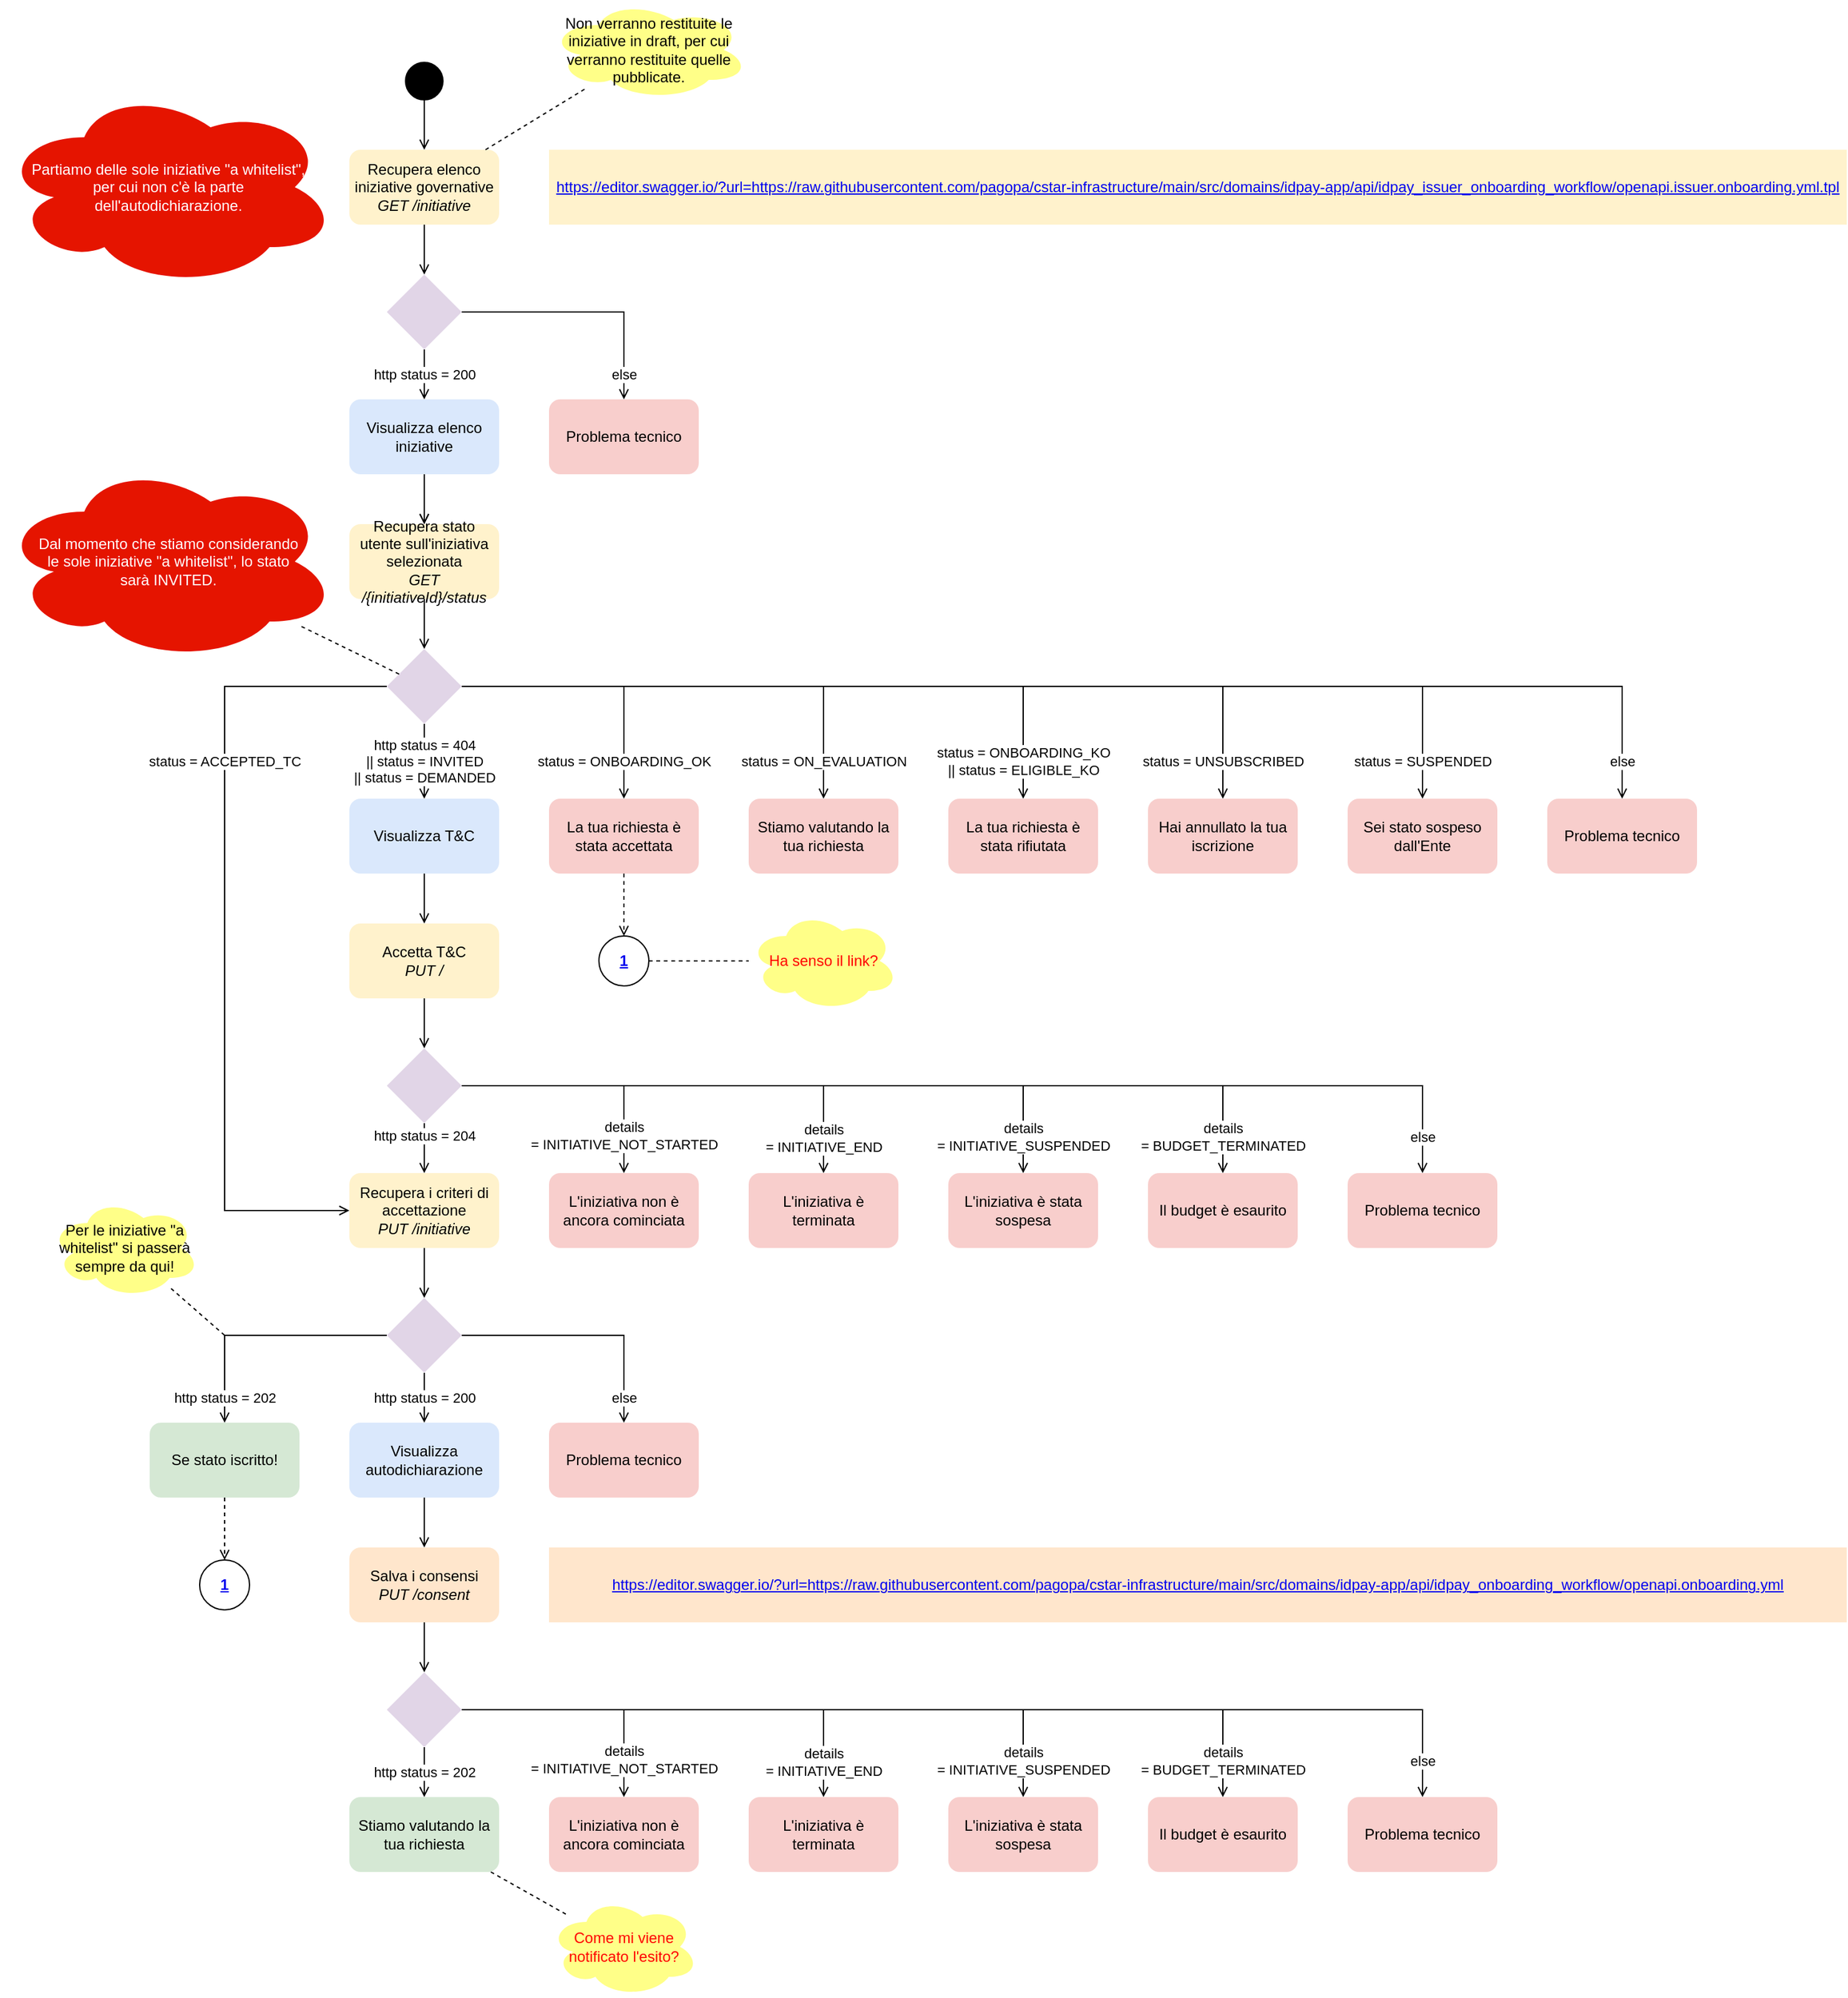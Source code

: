 <mxfile version="22.0.2" type="device" pages="2">
  <diagram id="C5RBs43oDa-KdzZeNtuy" name="Page-1">
    <mxGraphModel dx="974" dy="2868" grid="1" gridSize="10" guides="1" tooltips="1" connect="1" arrows="1" fold="1" page="1" pageScale="1" pageWidth="827" pageHeight="1169" math="0" shadow="0">
      <root>
        <mxCell id="WIyWlLk6GJQsqaUBKTNV-0" />
        <mxCell id="WIyWlLk6GJQsqaUBKTNV-1" parent="WIyWlLk6GJQsqaUBKTNV-0" />
        <mxCell id="qGCGU6DXUPIUFczs42bc-5" value="http status = 200" style="endArrow=open;html=1;rounded=0;endFill=0;exitX=0.5;exitY=1;exitDx=0;exitDy=0;entryX=0.5;entryY=0;entryDx=0;entryDy=0;" parent="WIyWlLk6GJQsqaUBKTNV-1" source="qGCGU6DXUPIUFczs42bc-77" target="qGCGU6DXUPIUFczs42bc-14" edge="1">
          <mxGeometry width="50" height="50" relative="1" as="geometry">
            <mxPoint x="390" y="-910" as="sourcePoint" />
            <mxPoint x="280" y="-920" as="targetPoint" />
            <mxPoint as="offset" />
          </mxGeometry>
        </mxCell>
        <mxCell id="qGCGU6DXUPIUFczs42bc-6" value="" style="endArrow=open;html=1;rounded=0;endFill=0;" parent="WIyWlLk6GJQsqaUBKTNV-1" edge="1">
          <mxGeometry width="50" height="50" relative="1" as="geometry">
            <mxPoint x="420" y="-820" as="sourcePoint" />
            <mxPoint x="420" y="-780" as="targetPoint" />
          </mxGeometry>
        </mxCell>
        <mxCell id="qGCGU6DXUPIUFczs42bc-7" value="" style="endArrow=open;html=1;rounded=0;endFill=0;exitX=0.5;exitY=1;exitDx=0;exitDy=0;entryX=0.5;entryY=0;entryDx=0;entryDy=0;" parent="WIyWlLk6GJQsqaUBKTNV-1" source="qGCGU6DXUPIUFczs42bc-14" target="qGCGU6DXUPIUFczs42bc-15" edge="1">
          <mxGeometry width="50" height="50" relative="1" as="geometry">
            <mxPoint x="450" y="-810" as="sourcePoint" />
            <mxPoint x="470" y="-790" as="targetPoint" />
          </mxGeometry>
        </mxCell>
        <mxCell id="qGCGU6DXUPIUFczs42bc-9" value="" style="endArrow=open;html=1;rounded=0;endFill=0;entryX=0.5;entryY=0;entryDx=0;entryDy=0;exitX=0.5;exitY=1;exitDx=0;exitDy=0;" parent="WIyWlLk6GJQsqaUBKTNV-1" source="qGCGU6DXUPIUFczs42bc-10" target="qGCGU6DXUPIUFczs42bc-12" edge="1">
          <mxGeometry width="50" height="50" relative="1" as="geometry">
            <mxPoint x="450" y="-1110" as="sourcePoint" />
            <mxPoint x="470" y="-1100" as="targetPoint" />
          </mxGeometry>
        </mxCell>
        <mxCell id="qGCGU6DXUPIUFczs42bc-10" value="" style="ellipse;fillColor=strokeColor;html=1;" parent="WIyWlLk6GJQsqaUBKTNV-1" vertex="1">
          <mxGeometry x="405" y="-1150" width="30" height="30" as="geometry" />
        </mxCell>
        <mxCell id="qGCGU6DXUPIUFczs42bc-12" value="Recupera elenco iniziative governative&lt;br&gt;&lt;i&gt;GET /initiative&lt;/i&gt;" style="rounded=1;whiteSpace=wrap;html=1;fillColor=#fff2cc;strokeColor=none;" parent="WIyWlLk6GJQsqaUBKTNV-1" vertex="1">
          <mxGeometry x="360" y="-1080" width="120" height="60" as="geometry" />
        </mxCell>
        <mxCell id="qGCGU6DXUPIUFczs42bc-14" value="Visualizza elenco iniziative" style="rounded=1;whiteSpace=wrap;html=1;fillColor=#dae8fc;strokeColor=none;" parent="WIyWlLk6GJQsqaUBKTNV-1" vertex="1">
          <mxGeometry x="360" y="-880" width="120" height="60" as="geometry" />
        </mxCell>
        <mxCell id="qGCGU6DXUPIUFczs42bc-15" value="Recupera stato utente sull&#39;iniziativa selezionata&lt;br&gt;&lt;i&gt;GET /{initiativeId}/status&lt;/i&gt;" style="rounded=1;whiteSpace=wrap;html=1;fillColor=#fff2cc;strokeColor=none;" parent="WIyWlLk6GJQsqaUBKTNV-1" vertex="1">
          <mxGeometry x="360" y="-780" width="120" height="60" as="geometry" />
        </mxCell>
        <mxCell id="qGCGU6DXUPIUFczs42bc-22" value="" style="rhombus;whiteSpace=wrap;html=1;fillColor=#e1d5e7;strokeColor=none;" parent="WIyWlLk6GJQsqaUBKTNV-1" vertex="1">
          <mxGeometry x="390" y="-680" width="60" height="60" as="geometry" />
        </mxCell>
        <mxCell id="qGCGU6DXUPIUFczs42bc-23" value="" style="endArrow=open;html=1;rounded=0;endFill=0;exitX=0.5;exitY=1;exitDx=0;exitDy=0;entryX=0.5;entryY=0;entryDx=0;entryDy=0;" parent="WIyWlLk6GJQsqaUBKTNV-1" source="qGCGU6DXUPIUFczs42bc-15" target="qGCGU6DXUPIUFczs42bc-22" edge="1">
          <mxGeometry width="50" height="50" relative="1" as="geometry">
            <mxPoint x="430" y="-810" as="sourcePoint" />
            <mxPoint x="430" y="-770" as="targetPoint" />
            <Array as="points" />
          </mxGeometry>
        </mxCell>
        <mxCell id="qGCGU6DXUPIUFczs42bc-24" value="http status = 404&lt;br&gt;|| status = INVITED&lt;br&gt;|| status = DEMANDED" style="endArrow=open;html=1;rounded=0;endFill=0;edgeStyle=orthogonalEdgeStyle;" parent="WIyWlLk6GJQsqaUBKTNV-1" source="qGCGU6DXUPIUFczs42bc-22" target="qGCGU6DXUPIUFczs42bc-44" edge="1">
          <mxGeometry width="50" height="50" relative="1" as="geometry">
            <mxPoint x="430" y="-710" as="sourcePoint" />
            <mxPoint x="200" y="-510" as="targetPoint" />
            <mxPoint as="offset" />
          </mxGeometry>
        </mxCell>
        <mxCell id="qGCGU6DXUPIUFczs42bc-25" value="status = ONBOARDING_OK" style="endArrow=open;html=1;rounded=0;endFill=0;edgeStyle=orthogonalEdgeStyle;exitX=1;exitY=0.5;exitDx=0;exitDy=0;entryX=0.5;entryY=0;entryDx=0;entryDy=0;" parent="WIyWlLk6GJQsqaUBKTNV-1" source="qGCGU6DXUPIUFczs42bc-22" target="qGCGU6DXUPIUFczs42bc-64" edge="1">
          <mxGeometry x="0.727" width="50" height="50" relative="1" as="geometry">
            <mxPoint x="460" y="-620" as="sourcePoint" />
            <mxPoint x="550" y="-570" as="targetPoint" />
            <mxPoint as="offset" />
          </mxGeometry>
        </mxCell>
        <mxCell id="qGCGU6DXUPIUFczs42bc-26" value="status = ACCEPTED_TC" style="endArrow=open;html=1;rounded=0;endFill=0;exitX=0;exitY=0.5;exitDx=0;exitDy=0;edgeStyle=orthogonalEdgeStyle;entryX=0;entryY=0.5;entryDx=0;entryDy=0;" parent="WIyWlLk6GJQsqaUBKTNV-1" source="qGCGU6DXUPIUFczs42bc-22" target="qGCGU6DXUPIUFczs42bc-87" edge="1">
          <mxGeometry x="-0.415" width="50" height="50" relative="1" as="geometry">
            <mxPoint x="438" y="-618" as="sourcePoint" />
            <mxPoint x="330" y="-240" as="targetPoint" />
            <Array as="points">
              <mxPoint x="260" y="-650" />
              <mxPoint x="260" y="-230" />
            </Array>
            <mxPoint as="offset" />
          </mxGeometry>
        </mxCell>
        <mxCell id="qGCGU6DXUPIUFczs42bc-27" value="status = ON_EVALUATION" style="endArrow=open;html=1;rounded=0;endFill=0;edgeStyle=orthogonalEdgeStyle;entryX=0.5;entryY=0;entryDx=0;entryDy=0;exitX=1;exitY=0.5;exitDx=0;exitDy=0;" parent="WIyWlLk6GJQsqaUBKTNV-1" source="qGCGU6DXUPIUFczs42bc-22" target="qGCGU6DXUPIUFczs42bc-28" edge="1">
          <mxGeometry x="0.842" width="50" height="50" relative="1" as="geometry">
            <mxPoint x="470" y="-690" as="sourcePoint" />
            <mxPoint x="750" y="-570" as="targetPoint" />
            <mxPoint as="offset" />
          </mxGeometry>
        </mxCell>
        <mxCell id="qGCGU6DXUPIUFczs42bc-28" value="Stiamo valutando la tua richiesta" style="rounded=1;whiteSpace=wrap;html=1;fillColor=#f8cecc;strokeColor=none;" parent="WIyWlLk6GJQsqaUBKTNV-1" vertex="1">
          <mxGeometry x="680" y="-560" width="120" height="60" as="geometry" />
        </mxCell>
        <mxCell id="qGCGU6DXUPIUFczs42bc-29" value="La tua richiesta è stata rifiutata" style="rounded=1;whiteSpace=wrap;html=1;fillColor=#f8cecc;strokeColor=none;" parent="WIyWlLk6GJQsqaUBKTNV-1" vertex="1">
          <mxGeometry x="840" y="-560" width="120" height="60" as="geometry" />
        </mxCell>
        <mxCell id="qGCGU6DXUPIUFczs42bc-30" value="status = ONBOARDING_KO&lt;br&gt;|| status = ELIGIBLE_KO" style="endArrow=open;html=1;rounded=0;endFill=0;edgeStyle=elbowEdgeStyle;entryX=0.5;entryY=0;entryDx=0;entryDy=0;exitX=1;exitY=0.5;exitDx=0;exitDy=0;" parent="WIyWlLk6GJQsqaUBKTNV-1" source="qGCGU6DXUPIUFczs42bc-22" target="qGCGU6DXUPIUFczs42bc-29" edge="1">
          <mxGeometry x="0.889" width="50" height="50" relative="1" as="geometry">
            <mxPoint x="460" y="-680" as="sourcePoint" />
            <mxPoint x="760" y="-513" as="targetPoint" />
            <Array as="points">
              <mxPoint x="900" y="-600" />
            </Array>
            <mxPoint as="offset" />
          </mxGeometry>
        </mxCell>
        <mxCell id="qGCGU6DXUPIUFczs42bc-32" value="status = UNSUBSCRIBED" style="endArrow=open;html=1;rounded=0;endFill=0;edgeStyle=orthogonalEdgeStyle;exitX=1;exitY=0.5;exitDx=0;exitDy=0;entryX=0.5;entryY=0;entryDx=0;entryDy=0;" parent="WIyWlLk6GJQsqaUBKTNV-1" source="qGCGU6DXUPIUFczs42bc-22" target="qGCGU6DXUPIUFczs42bc-33" edge="1">
          <mxGeometry x="0.914" width="50" height="50" relative="1" as="geometry">
            <mxPoint x="580" y="-710" as="sourcePoint" />
            <mxPoint x="1080" y="-570" as="targetPoint" />
            <mxPoint as="offset" />
          </mxGeometry>
        </mxCell>
        <mxCell id="qGCGU6DXUPIUFczs42bc-33" value="Hai annullato la tua iscrizione" style="rounded=1;whiteSpace=wrap;html=1;fillColor=#f8cecc;strokeColor=none;" parent="WIyWlLk6GJQsqaUBKTNV-1" vertex="1">
          <mxGeometry x="1000" y="-560" width="120" height="60" as="geometry" />
        </mxCell>
        <mxCell id="qGCGU6DXUPIUFczs42bc-39" value="Sei stato sospeso dall&#39;Ente" style="rounded=1;whiteSpace=wrap;html=1;fillColor=#f8cecc;strokeColor=none;" parent="WIyWlLk6GJQsqaUBKTNV-1" vertex="1">
          <mxGeometry x="1160" y="-560" width="120" height="60" as="geometry" />
        </mxCell>
        <mxCell id="qGCGU6DXUPIUFczs42bc-42" value="status = SUSPENDED" style="endArrow=open;html=1;rounded=0;endFill=0;edgeStyle=orthogonalEdgeStyle;entryX=0.5;entryY=0;entryDx=0;entryDy=0;exitX=1;exitY=0.5;exitDx=0;exitDy=0;" parent="WIyWlLk6GJQsqaUBKTNV-1" source="qGCGU6DXUPIUFczs42bc-22" target="qGCGU6DXUPIUFczs42bc-39" edge="1">
          <mxGeometry x="0.93" width="50" height="50" relative="1" as="geometry">
            <mxPoint x="460" y="-710" as="sourcePoint" />
            <mxPoint x="1240" y="-570" as="targetPoint" />
            <mxPoint as="offset" />
          </mxGeometry>
        </mxCell>
        <mxCell id="qGCGU6DXUPIUFczs42bc-44" value="Visualizza T&amp;amp;C" style="rounded=1;whiteSpace=wrap;html=1;fillColor=#dae8fc;strokeColor=none;" parent="WIyWlLk6GJQsqaUBKTNV-1" vertex="1">
          <mxGeometry x="360" y="-560" width="120" height="60" as="geometry" />
        </mxCell>
        <mxCell id="qGCGU6DXUPIUFczs42bc-47" value="Accetta T&amp;amp;C&lt;br&gt;&lt;i&gt;PUT /&lt;/i&gt;" style="rounded=1;whiteSpace=wrap;html=1;fillColor=#fff2cc;strokeColor=none;" parent="WIyWlLk6GJQsqaUBKTNV-1" vertex="1">
          <mxGeometry x="360" y="-460" width="120" height="60" as="geometry" />
        </mxCell>
        <mxCell id="qGCGU6DXUPIUFczs42bc-56" value="" style="endArrow=open;html=1;rounded=0;endFill=0;exitX=0.5;exitY=1;exitDx=0;exitDy=0;entryX=0.5;entryY=0;entryDx=0;entryDy=0;" parent="WIyWlLk6GJQsqaUBKTNV-1" source="qGCGU6DXUPIUFczs42bc-44" target="qGCGU6DXUPIUFczs42bc-47" edge="1">
          <mxGeometry width="50" height="50" relative="1" as="geometry">
            <mxPoint x="460" y="-480" as="sourcePoint" />
            <mxPoint x="470" y="-470" as="targetPoint" />
          </mxGeometry>
        </mxCell>
        <mxCell id="qGCGU6DXUPIUFczs42bc-58" value="&lt;font color=&quot;#0000ee&quot;&gt;&lt;u&gt;&lt;a href=&quot;https://editor.swagger.io/?url=https://raw.githubusercontent.com/pagopa/cstar-infrastructure/main/src/domains/idpay-app/api/idpay_issuer_onboarding_workflow/openapi.issuer.onboarding.yml.tpl&quot;&gt;https://editor.swagger.io/?url=https://raw.githubusercontent.com/pagopa/cstar-infrastructure/main/src/domains/idpay-app/api/idpay_issuer_onboarding_workflow/openapi.issuer.onboarding.yml.tpl&lt;/a&gt;&lt;/u&gt;&lt;/font&gt;" style="text;html=1;strokeColor=none;fillColor=#fff2cc;align=center;verticalAlign=middle;whiteSpace=wrap;rounded=0;" parent="WIyWlLk6GJQsqaUBKTNV-1" vertex="1">
          <mxGeometry x="520" y="-1080" width="1040" height="60" as="geometry" />
        </mxCell>
        <mxCell id="qGCGU6DXUPIUFczs42bc-64" value="La tua richiesta è stata accettata" style="rounded=1;whiteSpace=wrap;html=1;fillColor=#f8cecc;strokeColor=none;" parent="WIyWlLk6GJQsqaUBKTNV-1" vertex="1">
          <mxGeometry x="520" y="-560" width="120" height="60" as="geometry" />
        </mxCell>
        <mxCell id="qGCGU6DXUPIUFczs42bc-70" value="" style="rhombus;whiteSpace=wrap;html=1;fillColor=#e1d5e7;strokeColor=none;" parent="WIyWlLk6GJQsqaUBKTNV-1" vertex="1">
          <mxGeometry x="390" y="-360" width="60" height="60" as="geometry" />
        </mxCell>
        <mxCell id="qGCGU6DXUPIUFczs42bc-71" value="" style="endArrow=open;html=1;rounded=0;endFill=0;exitX=0.5;exitY=1;exitDx=0;exitDy=0;entryX=0.5;entryY=0;entryDx=0;entryDy=0;" parent="WIyWlLk6GJQsqaUBKTNV-1" source="qGCGU6DXUPIUFczs42bc-47" target="qGCGU6DXUPIUFczs42bc-70" edge="1">
          <mxGeometry width="50" height="50" relative="1" as="geometry">
            <mxPoint x="440" y="-390" as="sourcePoint" />
            <mxPoint x="460" y="-380" as="targetPoint" />
          </mxGeometry>
        </mxCell>
        <mxCell id="qGCGU6DXUPIUFczs42bc-72" value="http status = 204" style="endArrow=open;html=1;rounded=0;endFill=0;entryX=0.5;entryY=0;entryDx=0;entryDy=0;exitX=0.5;exitY=1;exitDx=0;exitDy=0;" parent="WIyWlLk6GJQsqaUBKTNV-1" source="qGCGU6DXUPIUFczs42bc-70" target="qGCGU6DXUPIUFczs42bc-87" edge="1">
          <mxGeometry x="-0.5" width="50" height="50" relative="1" as="geometry">
            <mxPoint x="350" y="-310" as="sourcePoint" />
            <mxPoint x="290" y="-250" as="targetPoint" />
            <mxPoint as="offset" />
          </mxGeometry>
        </mxCell>
        <mxCell id="qGCGU6DXUPIUFczs42bc-73" value="details&lt;br&gt;= INITIATIVE_NOT_STARTED" style="endArrow=open;html=1;rounded=0;endFill=0;entryX=0.5;entryY=0;entryDx=0;entryDy=0;exitX=1;exitY=0.5;exitDx=0;exitDy=0;edgeStyle=orthogonalEdgeStyle;" parent="WIyWlLk6GJQsqaUBKTNV-1" source="qGCGU6DXUPIUFczs42bc-70" target="qGCGU6DXUPIUFczs42bc-89" edge="1">
          <mxGeometry x="0.7" width="50" height="50" relative="1" as="geometry">
            <mxPoint x="413" y="-307" as="sourcePoint" />
            <mxPoint x="580" y="-190" as="targetPoint" />
            <Array as="points">
              <mxPoint x="580" y="-330" />
            </Array>
            <mxPoint as="offset" />
          </mxGeometry>
        </mxCell>
        <mxCell id="qGCGU6DXUPIUFczs42bc-74" value="details&lt;br&gt;= INITIATIVE_END" style="endArrow=open;html=1;rounded=0;endFill=0;entryX=0.5;entryY=0;entryDx=0;entryDy=0;exitX=1;exitY=0.5;exitDx=0;exitDy=0;edgeStyle=orthogonalEdgeStyle;" parent="WIyWlLk6GJQsqaUBKTNV-1" source="qGCGU6DXUPIUFczs42bc-70" target="qGCGU6DXUPIUFczs42bc-92" edge="1">
          <mxGeometry x="0.842" width="50" height="50" relative="1" as="geometry">
            <mxPoint x="446" y="-306" as="sourcePoint" />
            <mxPoint x="740" y="-300" as="targetPoint" />
            <Array as="points">
              <mxPoint x="740" y="-330" />
            </Array>
            <mxPoint as="offset" />
          </mxGeometry>
        </mxCell>
        <mxCell id="qGCGU6DXUPIUFczs42bc-75" value="details&lt;br&gt;= BUDGET_TERMINATED" style="endArrow=open;html=1;rounded=0;endFill=0;entryX=0.5;entryY=0;entryDx=0;entryDy=0;exitX=1;exitY=0.5;exitDx=0;exitDy=0;edgeStyle=orthogonalEdgeStyle;" parent="WIyWlLk6GJQsqaUBKTNV-1" source="qGCGU6DXUPIUFczs42bc-70" target="qGCGU6DXUPIUFczs42bc-98" edge="1">
          <mxGeometry x="0.914" width="50" height="50" relative="1" as="geometry">
            <mxPoint x="550" y="-360" as="sourcePoint" />
            <mxPoint x="810" y="-390" as="targetPoint" />
            <mxPoint as="offset" />
          </mxGeometry>
        </mxCell>
        <mxCell id="qGCGU6DXUPIUFczs42bc-76" value="details&lt;br&gt;= INITIATIVE_SUSPENDED" style="endArrow=open;html=1;rounded=0;endFill=0;entryX=0.5;entryY=0;entryDx=0;entryDy=0;exitX=1;exitY=0.5;exitDx=0;exitDy=0;edgeStyle=orthogonalEdgeStyle;" parent="WIyWlLk6GJQsqaUBKTNV-1" source="qGCGU6DXUPIUFczs42bc-70" target="qGCGU6DXUPIUFczs42bc-95" edge="1">
          <mxGeometry x="0.889" width="50" height="50" relative="1" as="geometry">
            <mxPoint x="456" y="-324" as="sourcePoint" />
            <mxPoint x="940" y="-330" as="targetPoint" />
            <Array as="points">
              <mxPoint x="900" y="-330" />
            </Array>
            <mxPoint as="offset" />
          </mxGeometry>
        </mxCell>
        <mxCell id="qGCGU6DXUPIUFczs42bc-78" value="" style="endArrow=open;html=1;rounded=0;endFill=0;exitX=0.5;exitY=1;exitDx=0;exitDy=0;entryX=0.5;entryY=0;entryDx=0;entryDy=0;" parent="WIyWlLk6GJQsqaUBKTNV-1" source="qGCGU6DXUPIUFczs42bc-12" target="qGCGU6DXUPIUFczs42bc-77" edge="1">
          <mxGeometry width="50" height="50" relative="1" as="geometry">
            <mxPoint x="440" y="-1010" as="sourcePoint" />
            <mxPoint x="460" y="-980" as="targetPoint" />
          </mxGeometry>
        </mxCell>
        <mxCell id="qGCGU6DXUPIUFczs42bc-77" value="" style="rhombus;whiteSpace=wrap;html=1;fillColor=#e1d5e7;strokeColor=none;" parent="WIyWlLk6GJQsqaUBKTNV-1" vertex="1">
          <mxGeometry x="390" y="-980" width="60" height="60" as="geometry" />
        </mxCell>
        <mxCell id="qGCGU6DXUPIUFczs42bc-79" value="Problema tecnico" style="rounded=1;whiteSpace=wrap;html=1;fillColor=#f8cecc;strokeColor=none;" parent="WIyWlLk6GJQsqaUBKTNV-1" vertex="1">
          <mxGeometry x="520" y="-880" width="120" height="60" as="geometry" />
        </mxCell>
        <mxCell id="qGCGU6DXUPIUFczs42bc-82" value="else" style="endArrow=open;html=1;rounded=0;endFill=0;exitX=1;exitY=0.5;exitDx=0;exitDy=0;edgeStyle=orthogonalEdgeStyle;" parent="WIyWlLk6GJQsqaUBKTNV-1" source="qGCGU6DXUPIUFczs42bc-77" target="qGCGU6DXUPIUFczs42bc-79" edge="1">
          <mxGeometry x="0.8" width="50" height="50" relative="1" as="geometry">
            <mxPoint x="430" y="-910" as="sourcePoint" />
            <mxPoint x="430" y="-870" as="targetPoint" />
            <mxPoint as="offset" />
          </mxGeometry>
        </mxCell>
        <mxCell id="qGCGU6DXUPIUFczs42bc-83" value="Problema tecnico" style="rounded=1;whiteSpace=wrap;html=1;fillColor=#f8cecc;strokeColor=none;" parent="WIyWlLk6GJQsqaUBKTNV-1" vertex="1">
          <mxGeometry x="1320" y="-560" width="120" height="60" as="geometry" />
        </mxCell>
        <mxCell id="qGCGU6DXUPIUFczs42bc-86" value="else" style="endArrow=open;html=1;rounded=0;endFill=0;edgeStyle=orthogonalEdgeStyle;entryX=0.5;entryY=0;entryDx=0;entryDy=0;exitX=1;exitY=0.5;exitDx=0;exitDy=0;" parent="WIyWlLk6GJQsqaUBKTNV-1" source="qGCGU6DXUPIUFczs42bc-22" target="qGCGU6DXUPIUFczs42bc-83" edge="1">
          <mxGeometry x="0.941" width="50" height="50" relative="1" as="geometry">
            <mxPoint x="460" y="-690" as="sourcePoint" />
            <mxPoint x="1410" y="-580" as="targetPoint" />
            <mxPoint as="offset" />
          </mxGeometry>
        </mxCell>
        <mxCell id="qGCGU6DXUPIUFczs42bc-87" value="Recupera i criteri di accettazione&lt;br&gt;&lt;i&gt;PUT /initiative&lt;/i&gt;" style="rounded=1;whiteSpace=wrap;html=1;fillColor=#fff2cc;strokeColor=none;" parent="WIyWlLk6GJQsqaUBKTNV-1" vertex="1">
          <mxGeometry x="360" y="-260" width="120" height="60" as="geometry" />
        </mxCell>
        <mxCell id="qGCGU6DXUPIUFczs42bc-88" value="Visualizza autodichiarazione" style="rounded=1;whiteSpace=wrap;html=1;fillColor=#dae8fc;strokeColor=none;" parent="WIyWlLk6GJQsqaUBKTNV-1" vertex="1">
          <mxGeometry x="360" y="-60" width="120" height="60" as="geometry" />
        </mxCell>
        <mxCell id="qGCGU6DXUPIUFczs42bc-89" value="L&#39;iniziativa non è ancora cominciata" style="rounded=1;whiteSpace=wrap;html=1;fillColor=#f8cecc;strokeColor=none;" parent="WIyWlLk6GJQsqaUBKTNV-1" vertex="1">
          <mxGeometry x="520" y="-260" width="120" height="60" as="geometry" />
        </mxCell>
        <mxCell id="qGCGU6DXUPIUFczs42bc-92" value="L&#39;iniziativa è terminata" style="rounded=1;whiteSpace=wrap;html=1;fillColor=#f8cecc;strokeColor=none;" parent="WIyWlLk6GJQsqaUBKTNV-1" vertex="1">
          <mxGeometry x="680" y="-260" width="120" height="60" as="geometry" />
        </mxCell>
        <mxCell id="qGCGU6DXUPIUFczs42bc-95" value="L&#39;iniziativa è stata sospesa" style="rounded=1;whiteSpace=wrap;html=1;fillColor=#f8cecc;strokeColor=none;" parent="WIyWlLk6GJQsqaUBKTNV-1" vertex="1">
          <mxGeometry x="840" y="-260" width="120" height="60" as="geometry" />
        </mxCell>
        <mxCell id="qGCGU6DXUPIUFczs42bc-98" value="Il budget è esaurito" style="rounded=1;whiteSpace=wrap;html=1;fillColor=#f8cecc;strokeColor=none;" parent="WIyWlLk6GJQsqaUBKTNV-1" vertex="1">
          <mxGeometry x="1000" y="-260" width="120" height="60" as="geometry" />
        </mxCell>
        <mxCell id="qGCGU6DXUPIUFczs42bc-101" value="" style="rhombus;whiteSpace=wrap;html=1;fillColor=#e1d5e7;strokeColor=none;" parent="WIyWlLk6GJQsqaUBKTNV-1" vertex="1">
          <mxGeometry x="390" y="-160" width="60" height="60" as="geometry" />
        </mxCell>
        <mxCell id="qGCGU6DXUPIUFczs42bc-103" value="" style="endArrow=open;html=1;rounded=0;endFill=0;entryX=0.5;entryY=0;entryDx=0;entryDy=0;" parent="WIyWlLk6GJQsqaUBKTNV-1" target="qGCGU6DXUPIUFczs42bc-101" edge="1">
          <mxGeometry width="50" height="50" relative="1" as="geometry">
            <mxPoint x="420" y="-200" as="sourcePoint" />
            <mxPoint x="430" y="-370" as="targetPoint" />
          </mxGeometry>
        </mxCell>
        <mxCell id="qGCGU6DXUPIUFczs42bc-104" value="http status = 200" style="endArrow=open;html=1;rounded=0;endFill=0;exitX=0.5;exitY=1;exitDx=0;exitDy=0;entryX=0.5;entryY=0;entryDx=0;entryDy=0;" parent="WIyWlLk6GJQsqaUBKTNV-1" source="qGCGU6DXUPIUFczs42bc-101" target="qGCGU6DXUPIUFczs42bc-88" edge="1">
          <mxGeometry width="50" height="50" relative="1" as="geometry">
            <mxPoint x="430" y="-310" as="sourcePoint" />
            <mxPoint x="490" y="30" as="targetPoint" />
            <mxPoint as="offset" />
          </mxGeometry>
        </mxCell>
        <mxCell id="qGCGU6DXUPIUFczs42bc-105" value="Salva i consensi&lt;br&gt;&lt;i&gt;PUT /consent&lt;/i&gt;" style="rounded=1;whiteSpace=wrap;html=1;fillColor=#ffe6cc;strokeColor=none;" parent="WIyWlLk6GJQsqaUBKTNV-1" vertex="1">
          <mxGeometry x="360" y="40" width="120" height="60" as="geometry" />
        </mxCell>
        <mxCell id="qGCGU6DXUPIUFczs42bc-106" value="" style="endArrow=open;html=1;rounded=0;endFill=0;entryX=0.5;entryY=0;entryDx=0;entryDy=0;exitX=0.5;exitY=1;exitDx=0;exitDy=0;" parent="WIyWlLk6GJQsqaUBKTNV-1" source="qGCGU6DXUPIUFczs42bc-88" target="qGCGU6DXUPIUFczs42bc-105" edge="1">
          <mxGeometry width="50" height="50" relative="1" as="geometry">
            <mxPoint x="430" y="-190" as="sourcePoint" />
            <mxPoint x="490" y="30" as="targetPoint" />
          </mxGeometry>
        </mxCell>
        <mxCell id="qGCGU6DXUPIUFczs42bc-107" value="Problema tecnico" style="rounded=1;whiteSpace=wrap;html=1;fillColor=#f8cecc;strokeColor=none;" parent="WIyWlLk6GJQsqaUBKTNV-1" vertex="1">
          <mxGeometry x="1160" y="-260" width="120" height="60" as="geometry" />
        </mxCell>
        <mxCell id="qGCGU6DXUPIUFczs42bc-110" value="else" style="endArrow=open;html=1;rounded=0;endFill=0;edgeStyle=orthogonalEdgeStyle;entryX=0.5;entryY=0;entryDx=0;entryDy=0;exitX=1;exitY=0.5;exitDx=0;exitDy=0;" parent="WIyWlLk6GJQsqaUBKTNV-1" source="qGCGU6DXUPIUFczs42bc-70" target="qGCGU6DXUPIUFczs42bc-107" edge="1">
          <mxGeometry x="0.93" width="50" height="50" relative="1" as="geometry">
            <mxPoint x="460" y="-640" as="sourcePoint" />
            <mxPoint x="1390" y="-550" as="targetPoint" />
            <mxPoint as="offset" />
          </mxGeometry>
        </mxCell>
        <mxCell id="qGCGU6DXUPIUFczs42bc-111" value="&lt;font color=&quot;#0000ee&quot;&gt;&lt;u&gt;&lt;a href=&quot;https://editor.swagger.io/?url=https://raw.githubusercontent.com/pagopa/cstar-infrastructure/main/src/domains/idpay-app/api/idpay_onboarding_workflow/openapi.onboarding.yml&quot;&gt;https://editor.swagger.io/?url=https://raw.githubusercontent.com/pagopa/cstar-infrastructure/main/src/domains/idpay-app/api/idpay_onboarding_workflow/openapi.onboarding.yml&lt;/a&gt;&lt;/u&gt;&lt;/font&gt;" style="text;html=1;strokeColor=none;fillColor=#ffe6cc;align=center;verticalAlign=middle;whiteSpace=wrap;rounded=0;" parent="WIyWlLk6GJQsqaUBKTNV-1" vertex="1">
          <mxGeometry x="520" y="40" width="1040" height="60" as="geometry" />
        </mxCell>
        <mxCell id="qGCGU6DXUPIUFczs42bc-114" value="Problema tecnico" style="rounded=1;whiteSpace=wrap;html=1;fillColor=#f8cecc;strokeColor=none;" parent="WIyWlLk6GJQsqaUBKTNV-1" vertex="1">
          <mxGeometry x="520" y="-60" width="120" height="60" as="geometry" />
        </mxCell>
        <mxCell id="qGCGU6DXUPIUFczs42bc-117" value="else" style="endArrow=open;html=1;rounded=0;endFill=0;edgeStyle=orthogonalEdgeStyle;entryX=0.5;entryY=0;entryDx=0;entryDy=0;exitX=1;exitY=0.5;exitDx=0;exitDy=0;" parent="WIyWlLk6GJQsqaUBKTNV-1" source="qGCGU6DXUPIUFczs42bc-101" target="qGCGU6DXUPIUFczs42bc-114" edge="1">
          <mxGeometry x="0.8" width="50" height="50" relative="1" as="geometry">
            <mxPoint x="460" y="-340" as="sourcePoint" />
            <mxPoint x="1230" y="-250" as="targetPoint" />
            <mxPoint as="offset" />
          </mxGeometry>
        </mxCell>
        <mxCell id="qGCGU6DXUPIUFczs42bc-118" value="Stiamo valutando la tua richiesta" style="rounded=1;whiteSpace=wrap;html=1;fillColor=#d5e8d4;strokeColor=none;" parent="WIyWlLk6GJQsqaUBKTNV-1" vertex="1">
          <mxGeometry x="360" y="240" width="120" height="60" as="geometry" />
        </mxCell>
        <mxCell id="qGCGU6DXUPIUFczs42bc-119" value="http status = 202" style="endArrow=open;html=1;rounded=0;endFill=0;edgeStyle=orthogonalEdgeStyle;exitX=0;exitY=0.5;exitDx=0;exitDy=0;" parent="WIyWlLk6GJQsqaUBKTNV-1" source="qGCGU6DXUPIUFczs42bc-101" target="8rmxAbvtuwpn50-pZfwO-4" edge="1">
          <mxGeometry x="0.8" width="50" height="50" relative="1" as="geometry">
            <mxPoint x="460" y="-120" as="sourcePoint" />
            <mxPoint x="590" y="-50" as="targetPoint" />
            <mxPoint as="offset" />
            <Array as="points">
              <mxPoint x="260" y="-130" />
            </Array>
          </mxGeometry>
        </mxCell>
        <mxCell id="qGCGU6DXUPIUFczs42bc-120" value="" style="rhombus;whiteSpace=wrap;html=1;fillColor=#e1d5e7;strokeColor=none;" parent="WIyWlLk6GJQsqaUBKTNV-1" vertex="1">
          <mxGeometry x="390" y="140" width="60" height="60" as="geometry" />
        </mxCell>
        <mxCell id="qGCGU6DXUPIUFczs42bc-121" value="" style="endArrow=open;html=1;rounded=0;endFill=0;entryX=0.5;entryY=0;entryDx=0;entryDy=0;exitX=0.5;exitY=1;exitDx=0;exitDy=0;" parent="WIyWlLk6GJQsqaUBKTNV-1" source="qGCGU6DXUPIUFczs42bc-105" target="qGCGU6DXUPIUFczs42bc-120" edge="1">
          <mxGeometry width="50" height="50" relative="1" as="geometry">
            <mxPoint x="430" y="10" as="sourcePoint" />
            <mxPoint x="430" y="50" as="targetPoint" />
          </mxGeometry>
        </mxCell>
        <mxCell id="qGCGU6DXUPIUFczs42bc-122" value="http status = 202" style="endArrow=open;html=1;rounded=0;endFill=0;exitX=0.5;exitY=1;exitDx=0;exitDy=0;entryX=0.5;entryY=0;entryDx=0;entryDy=0;" parent="WIyWlLk6GJQsqaUBKTNV-1" source="qGCGU6DXUPIUFczs42bc-120" target="qGCGU6DXUPIUFczs42bc-118" edge="1">
          <mxGeometry width="50" height="50" relative="1" as="geometry">
            <mxPoint x="690" y="100" as="sourcePoint" />
            <mxPoint x="680" y="160" as="targetPoint" />
            <mxPoint as="offset" />
          </mxGeometry>
        </mxCell>
        <mxCell id="qGCGU6DXUPIUFczs42bc-123" value="details&lt;br&gt;= INITIATIVE_NOT_STARTED" style="endArrow=open;html=1;rounded=0;endFill=0;entryX=0.5;entryY=0;entryDx=0;entryDy=0;exitX=1;exitY=0.5;exitDx=0;exitDy=0;edgeStyle=orthogonalEdgeStyle;" parent="WIyWlLk6GJQsqaUBKTNV-1" source="qGCGU6DXUPIUFczs42bc-120" target="qGCGU6DXUPIUFczs42bc-127" edge="1">
          <mxGeometry x="0.7" width="50" height="50" relative="1" as="geometry">
            <mxPoint x="450" y="170" as="sourcePoint" />
            <mxPoint x="580" y="310" as="targetPoint" />
            <Array as="points">
              <mxPoint x="580" y="170" />
            </Array>
            <mxPoint as="offset" />
          </mxGeometry>
        </mxCell>
        <mxCell id="qGCGU6DXUPIUFczs42bc-124" value="details&lt;br&gt;= INITIATIVE_END" style="endArrow=open;html=1;rounded=0;endFill=0;entryX=0.5;entryY=0;entryDx=0;entryDy=0;exitX=1;exitY=0.5;exitDx=0;exitDy=0;edgeStyle=orthogonalEdgeStyle;" parent="WIyWlLk6GJQsqaUBKTNV-1" source="qGCGU6DXUPIUFczs42bc-120" target="qGCGU6DXUPIUFczs42bc-128" edge="1">
          <mxGeometry x="0.842" width="50" height="50" relative="1" as="geometry">
            <mxPoint x="450" y="170" as="sourcePoint" />
            <mxPoint x="740" y="200" as="targetPoint" />
            <Array as="points">
              <mxPoint x="740" y="170" />
            </Array>
            <mxPoint as="offset" />
          </mxGeometry>
        </mxCell>
        <mxCell id="qGCGU6DXUPIUFczs42bc-125" value="details&lt;br&gt;= BUDGET_TERMINATED" style="endArrow=open;html=1;rounded=0;endFill=0;entryX=0.5;entryY=0;entryDx=0;entryDy=0;exitX=1;exitY=0.5;exitDx=0;exitDy=0;edgeStyle=orthogonalEdgeStyle;" parent="WIyWlLk6GJQsqaUBKTNV-1" source="qGCGU6DXUPIUFczs42bc-120" target="qGCGU6DXUPIUFczs42bc-130" edge="1">
          <mxGeometry x="0.914" width="50" height="50" relative="1" as="geometry">
            <mxPoint x="450" y="170" as="sourcePoint" />
            <mxPoint x="810" y="110" as="targetPoint" />
            <mxPoint as="offset" />
          </mxGeometry>
        </mxCell>
        <mxCell id="qGCGU6DXUPIUFczs42bc-126" value="details&lt;br&gt;= INITIATIVE_SUSPENDED" style="endArrow=open;html=1;rounded=0;endFill=0;entryX=0.5;entryY=0;entryDx=0;entryDy=0;exitX=1;exitY=0.5;exitDx=0;exitDy=0;edgeStyle=orthogonalEdgeStyle;" parent="WIyWlLk6GJQsqaUBKTNV-1" source="qGCGU6DXUPIUFczs42bc-120" target="qGCGU6DXUPIUFczs42bc-129" edge="1">
          <mxGeometry x="0.889" width="50" height="50" relative="1" as="geometry">
            <mxPoint x="450" y="170" as="sourcePoint" />
            <mxPoint x="940" y="170" as="targetPoint" />
            <Array as="points">
              <mxPoint x="900" y="170" />
            </Array>
            <mxPoint as="offset" />
          </mxGeometry>
        </mxCell>
        <mxCell id="qGCGU6DXUPIUFczs42bc-127" value="L&#39;iniziativa non è ancora cominciata" style="rounded=1;whiteSpace=wrap;html=1;fillColor=#f8cecc;strokeColor=none;" parent="WIyWlLk6GJQsqaUBKTNV-1" vertex="1">
          <mxGeometry x="520" y="240" width="120" height="60" as="geometry" />
        </mxCell>
        <mxCell id="qGCGU6DXUPIUFczs42bc-128" value="L&#39;iniziativa è terminata" style="rounded=1;whiteSpace=wrap;html=1;fillColor=#f8cecc;strokeColor=none;" parent="WIyWlLk6GJQsqaUBKTNV-1" vertex="1">
          <mxGeometry x="680" y="240" width="120" height="60" as="geometry" />
        </mxCell>
        <mxCell id="qGCGU6DXUPIUFczs42bc-129" value="L&#39;iniziativa è stata sospesa" style="rounded=1;whiteSpace=wrap;html=1;fillColor=#f8cecc;strokeColor=none;" parent="WIyWlLk6GJQsqaUBKTNV-1" vertex="1">
          <mxGeometry x="840" y="240" width="120" height="60" as="geometry" />
        </mxCell>
        <mxCell id="qGCGU6DXUPIUFczs42bc-130" value="Il budget è esaurito" style="rounded=1;whiteSpace=wrap;html=1;fillColor=#f8cecc;strokeColor=none;" parent="WIyWlLk6GJQsqaUBKTNV-1" vertex="1">
          <mxGeometry x="1000" y="240" width="120" height="60" as="geometry" />
        </mxCell>
        <mxCell id="qGCGU6DXUPIUFczs42bc-131" value="Problema tecnico" style="rounded=1;whiteSpace=wrap;html=1;fillColor=#f8cecc;strokeColor=none;" parent="WIyWlLk6GJQsqaUBKTNV-1" vertex="1">
          <mxGeometry x="1160" y="240" width="120" height="60" as="geometry" />
        </mxCell>
        <mxCell id="qGCGU6DXUPIUFczs42bc-132" value="else" style="endArrow=open;html=1;rounded=0;endFill=0;edgeStyle=orthogonalEdgeStyle;entryX=0.5;entryY=0;entryDx=0;entryDy=0;exitX=1;exitY=0.5;exitDx=0;exitDy=0;" parent="WIyWlLk6GJQsqaUBKTNV-1" source="qGCGU6DXUPIUFczs42bc-120" target="qGCGU6DXUPIUFczs42bc-131" edge="1">
          <mxGeometry x="0.93" width="50" height="50" relative="1" as="geometry">
            <mxPoint x="450" y="170" as="sourcePoint" />
            <mxPoint x="1390" y="-50" as="targetPoint" />
            <mxPoint as="offset" />
          </mxGeometry>
        </mxCell>
        <mxCell id="r8LwbI2MoH03Sycnm9gI-0" value="&lt;a href=&quot;data:page/id,ajfhm6ObnoqnsfST0zpv&quot;&gt;1&lt;/a&gt;" style="ellipse;whiteSpace=wrap;html=1;fontStyle=1;" parent="WIyWlLk6GJQsqaUBKTNV-1" vertex="1">
          <mxGeometry x="560" y="-450" width="40" height="40" as="geometry" />
        </mxCell>
        <mxCell id="r8LwbI2MoH03Sycnm9gI-1" value="" style="endArrow=open;dashed=1;html=1;rounded=0;endFill=0;" parent="WIyWlLk6GJQsqaUBKTNV-1" source="qGCGU6DXUPIUFczs42bc-64" target="r8LwbI2MoH03Sycnm9gI-0" edge="1">
          <mxGeometry width="50" height="50" relative="1" as="geometry">
            <mxPoint x="720" y="-550" as="sourcePoint" />
            <mxPoint x="770" y="-600" as="targetPoint" />
          </mxGeometry>
        </mxCell>
        <mxCell id="n4sOJwC4pDSv1OyRYRzD-0" value="Ha senso il link?" style="ellipse;shape=cloud;whiteSpace=wrap;html=1;fillColor=#ffff88;strokeColor=none;fontColor=#FF0000;" parent="WIyWlLk6GJQsqaUBKTNV-1" vertex="1">
          <mxGeometry x="680" y="-470" width="120" height="80" as="geometry" />
        </mxCell>
        <mxCell id="8K02o86CRiC4UcxAFZW_-0" value="" style="endArrow=none;dashed=1;html=1;rounded=0;" parent="WIyWlLk6GJQsqaUBKTNV-1" source="r8LwbI2MoH03Sycnm9gI-0" target="n4sOJwC4pDSv1OyRYRzD-0" edge="1">
          <mxGeometry width="50" height="50" relative="1" as="geometry">
            <mxPoint x="372" y="-500" as="sourcePoint" />
            <mxPoint x="304" y="-457" as="targetPoint" />
          </mxGeometry>
        </mxCell>
        <mxCell id="xqbrBEmJuwg4elrFEhcN-0" value="Come mi viene notificato l&#39;esito?" style="ellipse;shape=cloud;whiteSpace=wrap;html=1;fillColor=#ffff88;strokeColor=none;fontColor=#FF0000;" parent="WIyWlLk6GJQsqaUBKTNV-1" vertex="1">
          <mxGeometry x="520" y="320" width="120" height="80" as="geometry" />
        </mxCell>
        <mxCell id="xqbrBEmJuwg4elrFEhcN-1" value="" style="endArrow=none;dashed=1;html=1;rounded=0;" parent="WIyWlLk6GJQsqaUBKTNV-1" source="qGCGU6DXUPIUFczs42bc-118" target="xqbrBEmJuwg4elrFEhcN-0" edge="1">
          <mxGeometry width="50" height="50" relative="1" as="geometry">
            <mxPoint x="440" y="360" as="sourcePoint" />
            <mxPoint x="144" y="333" as="targetPoint" />
          </mxGeometry>
        </mxCell>
        <mxCell id="6zLKjmgxkQ9BI1hnWN2V-1" value="" style="endArrow=none;dashed=1;html=1;rounded=0;" parent="WIyWlLk6GJQsqaUBKTNV-1" source="qGCGU6DXUPIUFczs42bc-22" target="r6vaugbuPEYMzbzgE1sc-1" edge="1">
          <mxGeometry width="50" height="50" relative="1" as="geometry">
            <mxPoint x="370" y="510" as="sourcePoint" />
            <mxPoint x="830" y="630" as="targetPoint" />
          </mxGeometry>
        </mxCell>
        <mxCell id="r6vaugbuPEYMzbzgE1sc-0" value="Partiamo delle sole iniziative &quot;a whitelist&quot;, per cui non c&#39;è la parte dell&#39;autodichiarazione." style="ellipse;shape=cloud;whiteSpace=wrap;html=1;fillColor=#e51400;strokeColor=none;spacing=25;fontColor=#ffffff;" parent="WIyWlLk6GJQsqaUBKTNV-1" vertex="1">
          <mxGeometry x="80" y="-1130" width="270" height="160" as="geometry" />
        </mxCell>
        <mxCell id="r6vaugbuPEYMzbzgE1sc-1" value="Dal momento che stiamo considerando le sole iniziative &quot;a whitelist&quot;, lo stato sarà INVITED." style="ellipse;shape=cloud;whiteSpace=wrap;html=1;fillColor=#e51400;strokeColor=none;spacing=26;fontColor=#ffffff;" parent="WIyWlLk6GJQsqaUBKTNV-1" vertex="1">
          <mxGeometry x="80" y="-830" width="270" height="160" as="geometry" />
        </mxCell>
        <mxCell id="8rmxAbvtuwpn50-pZfwO-0" value="Non verranno restituite le iniziative in draft, per cui verranno restituite quelle pubblicate." style="ellipse;shape=cloud;whiteSpace=wrap;html=1;fillColor=#ffff88;strokeColor=none;" vertex="1" parent="WIyWlLk6GJQsqaUBKTNV-1">
          <mxGeometry x="520" y="-1200" width="160" height="80" as="geometry" />
        </mxCell>
        <mxCell id="8rmxAbvtuwpn50-pZfwO-1" value="" style="endArrow=none;dashed=1;html=1;rounded=0;" edge="1" parent="WIyWlLk6GJQsqaUBKTNV-1" source="qGCGU6DXUPIUFczs42bc-12" target="8rmxAbvtuwpn50-pZfwO-0">
          <mxGeometry width="50" height="50" relative="1" as="geometry">
            <mxPoint x="540" y="-940" as="sourcePoint" />
            <mxPoint x="590" y="-990" as="targetPoint" />
          </mxGeometry>
        </mxCell>
        <mxCell id="8rmxAbvtuwpn50-pZfwO-2" value="Per le iniziative &quot;a whitelist&quot; si passerà sempre da qui!" style="ellipse;shape=cloud;whiteSpace=wrap;html=1;fillColor=#ffff88;strokeColor=none;" vertex="1" parent="WIyWlLk6GJQsqaUBKTNV-1">
          <mxGeometry x="120" y="-240" width="120" height="80" as="geometry" />
        </mxCell>
        <mxCell id="8rmxAbvtuwpn50-pZfwO-3" value="" style="endArrow=none;dashed=1;html=1;rounded=0;" edge="1" parent="WIyWlLk6GJQsqaUBKTNV-1" target="8rmxAbvtuwpn50-pZfwO-2">
          <mxGeometry width="50" height="50" relative="1" as="geometry">
            <mxPoint x="260" y="-130" as="sourcePoint" />
            <mxPoint x="630" y="-80" as="targetPoint" />
          </mxGeometry>
        </mxCell>
        <mxCell id="8rmxAbvtuwpn50-pZfwO-4" value="Se stato iscritto!" style="rounded=1;whiteSpace=wrap;html=1;fillColor=#d5e8d4;strokeColor=none;" vertex="1" parent="WIyWlLk6GJQsqaUBKTNV-1">
          <mxGeometry x="200" y="-60" width="120" height="60" as="geometry" />
        </mxCell>
        <mxCell id="X4fu5NPTs0f1XyPTn58I-0" value="&lt;a href=&quot;null&quot;&gt;1&lt;/a&gt;" style="ellipse;whiteSpace=wrap;html=1;fontStyle=1;" vertex="1" parent="WIyWlLk6GJQsqaUBKTNV-1">
          <mxGeometry x="240" y="50" width="40" height="40" as="geometry" />
        </mxCell>
        <mxCell id="X4fu5NPTs0f1XyPTn58I-1" value="" style="endArrow=open;dashed=1;html=1;rounded=0;endFill=0;" edge="1" parent="WIyWlLk6GJQsqaUBKTNV-1" source="8rmxAbvtuwpn50-pZfwO-4" target="X4fu5NPTs0f1XyPTn58I-0">
          <mxGeometry width="50" height="50" relative="1" as="geometry">
            <mxPoint x="590" y="-490" as="sourcePoint" />
            <mxPoint x="590" y="-440" as="targetPoint" />
          </mxGeometry>
        </mxCell>
      </root>
    </mxGraphModel>
  </diagram>
  <diagram id="ajfhm6ObnoqnsfST0zpv" name="Page-2">
    <mxGraphModel dx="3066" dy="3106" grid="1" gridSize="10" guides="1" tooltips="1" connect="1" arrows="1" fold="1" page="1" pageScale="1" pageWidth="827" pageHeight="1169" math="0" shadow="0">
      <root>
        <mxCell id="0" />
        <mxCell id="1" parent="0" />
        <mxCell id="ynj-ZbYI_r384I81lT7_-24" value="Aggiungi carta di pagamento in uso come strumento di pagamento" style="rounded=0;whiteSpace=wrap;html=1;fillColor=#b0e3e6;verticalAlign=top;strokeColor=none;" parent="1" vertex="1">
          <mxGeometry x="-700" y="-1380" width="320" height="600" as="geometry" />
        </mxCell>
        <mxCell id="y5NDRN_KXOtQdYiV9Kn--1" value="&lt;a href=&quot;https://editor.swagger.io/?url=https://raw.githubusercontent.com/pagopa/cstar-infrastructure/main/src/domains/idpay-app/api/idpay_appio_full/openapi.appio.full.yml&quot;&gt;https://editor.swagger.io/?url=https://raw.githubusercontent.com/pagopa/cstar-infrastructure/main/src/domains/idpay-app/api/idpay_appio_full/openapi.appio.full.yml&lt;/a&gt;" style="rounded=0;whiteSpace=wrap;html=1;fillColor=#bac8d3;strokeColor=none;" parent="1" vertex="1">
          <mxGeometry x="520" y="-1380" width="880" height="60" as="geometry" />
        </mxCell>
        <mxCell id="MpxCX1pYU3xxdZi33-UD-1" value="" style="endArrow=open;html=1;rounded=0;endFill=0;entryX=0.5;entryY=0;entryDx=0;entryDy=0;exitX=0.5;exitY=1;exitDx=0;exitDy=0;" parent="1" source="MpxCX1pYU3xxdZi33-UD-2" target="MpxCX1pYU3xxdZi33-UD-3" edge="1">
          <mxGeometry width="50" height="50" relative="1" as="geometry">
            <mxPoint x="450" y="-1450" as="sourcePoint" />
            <mxPoint x="470" y="-1440" as="targetPoint" />
          </mxGeometry>
        </mxCell>
        <mxCell id="MpxCX1pYU3xxdZi33-UD-2" value="" style="ellipse;fillColor=strokeColor;html=1;" parent="1" vertex="1">
          <mxGeometry x="405" y="-1450" width="30" height="30" as="geometry" />
        </mxCell>
        <mxCell id="MpxCX1pYU3xxdZi33-UD-3" value="Recupera elenco iniziative sottoscritte&lt;br&gt;&lt;i&gt;GET /wallet&lt;/i&gt;" style="rounded=1;whiteSpace=wrap;html=1;fillColor=#bac8d3;strokeColor=none;" parent="1" vertex="1">
          <mxGeometry x="360" y="-1380" width="120" height="60" as="geometry" />
        </mxCell>
        <mxCell id="BhOTGUAf9bhwc38eQF9v-1" value="http status = 200" style="endArrow=open;html=1;rounded=0;endFill=0;exitX=0.5;exitY=1;exitDx=0;exitDy=0;entryX=0.5;entryY=0;entryDx=0;entryDy=0;" parent="1" source="BhOTGUAf9bhwc38eQF9v-3" target="hIg9SexPl5aoo1n84Njv-1" edge="1">
          <mxGeometry width="50" height="50" relative="1" as="geometry">
            <mxPoint x="390" y="-1250" as="sourcePoint" />
            <mxPoint x="460" y="-1240" as="targetPoint" />
            <mxPoint as="offset" />
          </mxGeometry>
        </mxCell>
        <mxCell id="BhOTGUAf9bhwc38eQF9v-3" value="" style="rhombus;whiteSpace=wrap;html=1;fillColor=#e1d5e7;strokeColor=none;" parent="1" vertex="1">
          <mxGeometry x="390" y="-1280" width="60" height="60" as="geometry" />
        </mxCell>
        <mxCell id="BhOTGUAf9bhwc38eQF9v-4" value="Problema tecnico" style="rounded=1;whiteSpace=wrap;html=1;fillColor=#f8cecc;strokeColor=none;" parent="1" vertex="1">
          <mxGeometry x="520" y="-1180" width="120" height="60" as="geometry" />
        </mxCell>
        <mxCell id="BhOTGUAf9bhwc38eQF9v-5" value="else" style="endArrow=open;html=1;rounded=0;endFill=0;exitX=1;exitY=0.5;exitDx=0;exitDy=0;edgeStyle=orthogonalEdgeStyle;" parent="1" source="BhOTGUAf9bhwc38eQF9v-3" target="BhOTGUAf9bhwc38eQF9v-4" edge="1">
          <mxGeometry x="0.8" width="50" height="50" relative="1" as="geometry">
            <mxPoint x="430" y="-1250" as="sourcePoint" />
            <mxPoint x="430" y="-1210" as="targetPoint" />
            <mxPoint as="offset" />
          </mxGeometry>
        </mxCell>
        <mxCell id="BhOTGUAf9bhwc38eQF9v-6" value="" style="endArrow=open;html=1;rounded=0;endFill=0;entryX=0.5;entryY=0;entryDx=0;entryDy=0;exitX=0.5;exitY=1;exitDx=0;exitDy=0;" parent="1" source="hIg9SexPl5aoo1n84Njv-1" target="B4SH7DadA2vZEDZT5OUK-1" edge="1">
          <mxGeometry width="50" height="50" relative="1" as="geometry">
            <mxPoint x="430" y="-1030" as="sourcePoint" />
            <mxPoint x="430" y="-990" as="targetPoint" />
          </mxGeometry>
        </mxCell>
        <mxCell id="hIg9SexPl5aoo1n84Njv-1" value="Visualizza elenco iniziative" style="rounded=1;whiteSpace=wrap;html=1;fillColor=#dae8fc;strokeColor=none;" parent="1" vertex="1">
          <mxGeometry x="360" y="-1180" width="120" height="60" as="geometry" />
        </mxCell>
        <mxCell id="6cj1unMpFFLtg3Du2Ad5-2" value="" style="rhombus;whiteSpace=wrap;html=1;fillColor=#e1d5e7;strokeColor=none;" parent="1" vertex="1">
          <mxGeometry x="390" y="-880" width="60" height="60" as="geometry" />
        </mxCell>
        <mxCell id="ID0BCCoKr9Zsercy8dxo-1" value="&lt;span style=&quot;color: rgb(0, 0, 0); font-family: Helvetica; font-size: 12px; font-style: normal; font-variant-ligatures: normal; font-variant-caps: normal; font-weight: 400; letter-spacing: normal; orphans: 2; text-align: center; text-indent: 0px; text-transform: none; widows: 2; word-spacing: 0px; -webkit-text-stroke-width: 0px; background-color: rgb(251, 251, 251); text-decoration-thickness: initial; text-decoration-style: initial; text-decoration-color: initial; float: none; display: inline !important;&quot;&gt;status =&lt;br&gt;NOT_REFUNDABLE&lt;/span&gt;" style="endArrow=open;html=1;rounded=0;endFill=0;exitX=0.5;exitY=1;exitDx=0;exitDy=0;entryX=0.5;entryY=0;entryDx=0;entryDy=0;" parent="1" source="6cj1unMpFFLtg3Du2Ad5-2" target="XAVgF_gQMqCoqyBjnLgM-2" edge="1">
          <mxGeometry width="50" height="50" relative="1" as="geometry">
            <mxPoint x="419.5" y="-780" as="sourcePoint" />
            <mxPoint x="440" y="-770" as="targetPoint" />
            <mxPoint as="offset" />
          </mxGeometry>
        </mxCell>
        <mxCell id="XAVgF_gQMqCoqyBjnLgM-1" value="&lt;span style=&quot;color: rgb(0, 0, 0); font-family: Helvetica; font-size: 12px; font-style: normal; font-variant-ligatures: normal; font-variant-caps: normal; font-weight: 400; letter-spacing: normal; orphans: 2; text-align: center; text-indent: 0px; text-transform: none; widows: 2; word-spacing: 0px; -webkit-text-stroke-width: 0px; background-color: rgb(251, 251, 251); text-decoration-thickness: initial; text-decoration-style: initial; text-decoration-color: initial; float: none; display: inline !important;&quot;&gt;status =&lt;br&gt;NOT_REFUNDABLE_ONLY_IBAN&lt;/span&gt;" style="endArrow=open;html=1;rounded=0;endFill=0;exitX=0;exitY=0.5;exitDx=0;exitDy=0;edgeStyle=orthogonalEdgeStyle;entryX=0;entryY=0.5;entryDx=0;entryDy=0;" parent="1" source="6cj1unMpFFLtg3Du2Ad5-2" target="dTYsXYe0Fj-fnNl3Upr4-7" edge="1">
          <mxGeometry x="-0.418" width="50" height="50" relative="1" as="geometry">
            <mxPoint x="430" y="-810" as="sourcePoint" />
            <mxPoint x="580" y="-760" as="targetPoint" />
            <Array as="points">
              <mxPoint x="260" y="-850" />
              <mxPoint x="260" y="-530" />
            </Array>
            <mxPoint as="offset" />
          </mxGeometry>
        </mxCell>
        <mxCell id="XAVgF_gQMqCoqyBjnLgM-2" value="Comunica IBAN&lt;br&gt;&lt;i&gt;PUT /wallet/{initiativeId}&lt;br&gt;/iban&lt;/i&gt;" style="rounded=1;whiteSpace=wrap;html=1;fillColor=#bac8d3;strokeColor=none;" parent="1" vertex="1">
          <mxGeometry x="360" y="-760" width="120" height="60" as="geometry" />
        </mxCell>
        <mxCell id="dTYsXYe0Fj-fnNl3Upr4-1" value="" style="endArrow=open;html=1;rounded=0;endFill=0;entryX=0.5;entryY=0;entryDx=0;entryDy=0;exitX=0.5;exitY=1;exitDx=0;exitDy=0;" parent="1" source="MpxCX1pYU3xxdZi33-UD-3" target="BhOTGUAf9bhwc38eQF9v-3" edge="1">
          <mxGeometry width="50" height="50" relative="1" as="geometry">
            <mxPoint x="420" y="-1360" as="sourcePoint" />
            <mxPoint x="360" y="-1330" as="targetPoint" />
          </mxGeometry>
        </mxCell>
        <mxCell id="dTYsXYe0Fj-fnNl3Upr4-2" value="http status = 200" style="endArrow=open;html=1;rounded=0;endFill=0;exitX=0.5;exitY=1;exitDx=0;exitDy=0;entryX=0.5;entryY=0;entryDx=0;entryDy=0;" parent="1" source="dTYsXYe0Fj-fnNl3Upr4-3" target="dTYsXYe0Fj-fnNl3Upr4-7" edge="1">
          <mxGeometry width="50" height="50" relative="1" as="geometry">
            <mxPoint x="390" y="-590" as="sourcePoint" />
            <mxPoint x="420" y="-560" as="targetPoint" />
            <mxPoint as="offset" />
          </mxGeometry>
        </mxCell>
        <mxCell id="dTYsXYe0Fj-fnNl3Upr4-3" value="" style="rhombus;whiteSpace=wrap;html=1;fillColor=#e1d5e7;strokeColor=none;" parent="1" vertex="1">
          <mxGeometry x="390" y="-660" width="60" height="60" as="geometry" />
        </mxCell>
        <mxCell id="dTYsXYe0Fj-fnNl3Upr4-4" value="else" style="endArrow=open;html=1;rounded=0;endFill=0;exitX=1;exitY=0.5;exitDx=0;exitDy=0;edgeStyle=orthogonalEdgeStyle;entryX=0.5;entryY=0;entryDx=0;entryDy=0;" parent="1" source="dTYsXYe0Fj-fnNl3Upr4-3" target="dTYsXYe0Fj-fnNl3Upr4-6" edge="1">
          <mxGeometry x="0.8" width="50" height="50" relative="1" as="geometry">
            <mxPoint x="430" y="-590" as="sourcePoint" />
            <mxPoint x="580" y="-560" as="targetPoint" />
            <mxPoint as="offset" />
          </mxGeometry>
        </mxCell>
        <mxCell id="dTYsXYe0Fj-fnNl3Upr4-5" value="" style="endArrow=open;html=1;rounded=0;endFill=0;entryX=0.5;entryY=0;entryDx=0;entryDy=0;exitX=0.5;exitY=1;exitDx=0;exitDy=0;" parent="1" source="XAVgF_gQMqCoqyBjnLgM-2" target="dTYsXYe0Fj-fnNl3Upr4-3" edge="1">
          <mxGeometry width="50" height="50" relative="1" as="geometry">
            <mxPoint x="540" y="-680" as="sourcePoint" />
            <mxPoint x="430" y="-870" as="targetPoint" />
          </mxGeometry>
        </mxCell>
        <mxCell id="dTYsXYe0Fj-fnNl3Upr4-6" value="Problema tecnico" style="rounded=1;whiteSpace=wrap;html=1;fillColor=#f8cecc;strokeColor=none;" parent="1" vertex="1">
          <mxGeometry x="520" y="-560" width="120" height="60" as="geometry" />
        </mxCell>
        <mxCell id="dTYsXYe0Fj-fnNl3Upr4-7" value="Aggiungi carta di pagamento in uso come strumento di pagamento" style="rounded=1;whiteSpace=wrap;html=1;fillColor=#b0e3e6;strokeColor=none;" parent="1" vertex="1">
          <mxGeometry x="360" y="-560" width="120" height="60" as="geometry" />
        </mxCell>
        <mxCell id="dTYsXYe0Fj-fnNl3Upr4-20" value="Comunica IBAN&lt;br&gt;&lt;i&gt;PUT /wallet/{initiativeId}&lt;br&gt;/iban&lt;/i&gt;" style="rounded=1;whiteSpace=wrap;html=1;fillColor=#bac8d3;strokeColor=none;" parent="1" vertex="1">
          <mxGeometry x="680" y="-760" width="120" height="60" as="geometry" />
        </mxCell>
        <mxCell id="dTYsXYe0Fj-fnNl3Upr4-21" value="http status = 200" style="endArrow=open;html=1;rounded=0;endFill=0;exitX=0.5;exitY=1;exitDx=0;exitDy=0;entryX=0.5;entryY=0;entryDx=0;entryDy=0;" parent="1" source="dTYsXYe0Fj-fnNl3Upr4-22" target="dTYsXYe0Fj-fnNl3Upr4-28" edge="1">
          <mxGeometry width="50" height="50" relative="1" as="geometry">
            <mxPoint x="710" y="-590" as="sourcePoint" />
            <mxPoint x="740" y="-560" as="targetPoint" />
            <mxPoint as="offset" />
          </mxGeometry>
        </mxCell>
        <mxCell id="dTYsXYe0Fj-fnNl3Upr4-22" value="" style="rhombus;whiteSpace=wrap;html=1;fillColor=#e1d5e7;strokeColor=none;" parent="1" vertex="1">
          <mxGeometry x="710" y="-660" width="60" height="60" as="geometry" />
        </mxCell>
        <mxCell id="dTYsXYe0Fj-fnNl3Upr4-23" value="else" style="endArrow=open;html=1;rounded=0;endFill=0;exitX=1;exitY=0.5;exitDx=0;exitDy=0;edgeStyle=orthogonalEdgeStyle;entryX=0.5;entryY=0;entryDx=0;entryDy=0;" parent="1" source="dTYsXYe0Fj-fnNl3Upr4-22" target="dTYsXYe0Fj-fnNl3Upr4-25" edge="1">
          <mxGeometry x="0.8" width="50" height="50" relative="1" as="geometry">
            <mxPoint x="750" y="-590" as="sourcePoint" />
            <mxPoint x="900" y="-560" as="targetPoint" />
            <mxPoint as="offset" />
          </mxGeometry>
        </mxCell>
        <mxCell id="dTYsXYe0Fj-fnNl3Upr4-24" value="" style="endArrow=open;html=1;rounded=0;endFill=0;entryX=0.5;entryY=0;entryDx=0;entryDy=0;exitX=0.5;exitY=1;exitDx=0;exitDy=0;" parent="1" source="dTYsXYe0Fj-fnNl3Upr4-20" target="dTYsXYe0Fj-fnNl3Upr4-22" edge="1">
          <mxGeometry width="50" height="50" relative="1" as="geometry">
            <mxPoint x="860" y="-680" as="sourcePoint" />
            <mxPoint x="750" y="-870" as="targetPoint" />
          </mxGeometry>
        </mxCell>
        <mxCell id="dTYsXYe0Fj-fnNl3Upr4-25" value="Problema tecnico" style="rounded=1;whiteSpace=wrap;html=1;fillColor=#f8cecc;strokeColor=none;" parent="1" vertex="1">
          <mxGeometry x="840" y="-560" width="120" height="60" as="geometry" />
        </mxCell>
        <mxCell id="dTYsXYe0Fj-fnNl3Upr4-27" value="&lt;span style=&quot;color: rgb(0, 0, 0); font-family: Helvetica; font-size: 12px; font-style: normal; font-variant-ligatures: normal; font-variant-caps: normal; font-weight: 400; letter-spacing: normal; orphans: 2; text-align: center; text-indent: 0px; text-transform: none; widows: 2; word-spacing: 0px; -webkit-text-stroke-width: 0px; background-color: rgb(251, 251, 251); text-decoration-thickness: initial; text-decoration-style: initial; text-decoration-color: initial; float: none; display: inline !important;&quot;&gt;status =&lt;br&gt;NOT_REFUNDABLE_ONLY_INSTRUMENT&lt;/span&gt;" style="endArrow=open;html=1;rounded=0;endFill=0;exitX=1;exitY=0.5;exitDx=0;exitDy=0;edgeStyle=orthogonalEdgeStyle;entryX=0.5;entryY=0;entryDx=0;entryDy=0;" parent="1" source="6cj1unMpFFLtg3Du2Ad5-2" target="dTYsXYe0Fj-fnNl3Upr4-20" edge="1">
          <mxGeometry x="0.684" width="50" height="50" relative="1" as="geometry">
            <mxPoint x="400" y="-840" as="sourcePoint" />
            <mxPoint x="370" y="-520" as="targetPoint" />
            <mxPoint as="offset" />
          </mxGeometry>
        </mxCell>
        <mxCell id="dTYsXYe0Fj-fnNl3Upr4-28" value="Operazione completata con successo" style="rounded=1;whiteSpace=wrap;html=1;fillColor=#d5e8d4;strokeColor=none;" parent="1" vertex="1">
          <mxGeometry x="680" y="-560" width="120" height="60" as="geometry" />
        </mxCell>
        <mxCell id="pLccr1a6dWTReudqascB-1" value="Hai annullato la tua iscrizione" style="rounded=1;whiteSpace=wrap;html=1;fillColor=#f8cecc;strokeColor=none;" parent="1" vertex="1">
          <mxGeometry x="520" y="-760" width="120" height="60" as="geometry" />
        </mxCell>
        <mxCell id="pLccr1a6dWTReudqascB-2" value="Sei stato sospeso dall&#39;Ente" style="rounded=1;whiteSpace=wrap;html=1;fillColor=#f8cecc;strokeColor=none;" parent="1" vertex="1">
          <mxGeometry x="840" y="-760" width="120" height="60" as="geometry" />
        </mxCell>
        <mxCell id="pLccr1a6dWTReudqascB-3" value="&lt;span style=&quot;color: rgb(0, 0, 0); font-family: Helvetica; font-size: 12px; font-style: normal; font-variant-ligatures: normal; font-variant-caps: normal; font-weight: 400; letter-spacing: normal; orphans: 2; text-align: center; text-indent: 0px; text-transform: none; widows: 2; word-spacing: 0px; -webkit-text-stroke-width: 0px; background-color: rgb(251, 251, 251); text-decoration-thickness: initial; text-decoration-style: initial; text-decoration-color: initial; float: none; display: inline !important;&quot;&gt;status =&lt;br&gt;UNSUBSCRIBED&lt;/span&gt;" style="endArrow=open;html=1;rounded=0;endFill=0;exitX=1;exitY=0.5;exitDx=0;exitDy=0;edgeStyle=orthogonalEdgeStyle;entryX=0.5;entryY=0;entryDx=0;entryDy=0;" parent="1" source="6cj1unMpFFLtg3Du2Ad5-2" target="pLccr1a6dWTReudqascB-1" edge="1">
          <mxGeometry x="0.727" width="50" height="50" relative="1" as="geometry">
            <mxPoint x="460" y="-840" as="sourcePoint" />
            <mxPoint x="750" y="-750" as="targetPoint" />
            <mxPoint as="offset" />
          </mxGeometry>
        </mxCell>
        <mxCell id="pLccr1a6dWTReudqascB-4" value="&lt;span style=&quot;color: rgb(0, 0, 0); font-family: Helvetica; font-size: 12px; font-style: normal; font-variant-ligatures: normal; font-variant-caps: normal; font-weight: 400; letter-spacing: normal; orphans: 2; text-align: center; text-indent: 0px; text-transform: none; widows: 2; word-spacing: 0px; -webkit-text-stroke-width: 0px; background-color: rgb(251, 251, 251); text-decoration-thickness: initial; text-decoration-style: initial; text-decoration-color: initial; float: none; display: inline !important;&quot;&gt;status =&lt;br&gt;SUSPENDED&lt;/span&gt;" style="endArrow=open;html=1;rounded=0;endFill=0;exitX=1;exitY=0.5;exitDx=0;exitDy=0;edgeStyle=orthogonalEdgeStyle;entryX=0.5;entryY=0;entryDx=0;entryDy=0;" parent="1" source="6cj1unMpFFLtg3Du2Ad5-2" target="pLccr1a6dWTReudqascB-2" edge="1">
          <mxGeometry x="0.889" width="50" height="50" relative="1" as="geometry">
            <mxPoint x="460" y="-840" as="sourcePoint" />
            <mxPoint x="1070" y="-750" as="targetPoint" />
            <mxPoint as="offset" />
          </mxGeometry>
        </mxCell>
        <mxCell id="pLccr1a6dWTReudqascB-6" value="&lt;span style=&quot;color: rgb(0, 0, 0); font-family: Helvetica; font-size: 12px; font-style: normal; font-variant-ligatures: normal; font-variant-caps: normal; font-weight: 400; letter-spacing: normal; orphans: 2; text-align: center; text-indent: 0px; text-transform: none; widows: 2; word-spacing: 0px; -webkit-text-stroke-width: 0px; background-color: rgb(251, 251, 251); text-decoration-thickness: initial; text-decoration-style: initial; text-decoration-color: initial; float: none; display: inline !important;&quot;&gt;status =&lt;br&gt;REFUNDABLE&lt;/span&gt;" style="endArrow=open;html=1;rounded=0;endFill=0;exitX=0;exitY=0.5;exitDx=0;exitDy=0;edgeStyle=orthogonalEdgeStyle;entryX=0.5;entryY=0;entryDx=0;entryDy=0;" parent="1" source="6cj1unMpFFLtg3Du2Ad5-2" target="pLccr1a6dWTReudqascB-10" edge="1">
          <mxGeometry x="0.895" width="50" height="50" relative="1" as="geometry">
            <mxPoint x="400" y="-840" as="sourcePoint" />
            <mxPoint x="-80" y="-760" as="targetPoint" />
            <mxPoint as="offset" />
          </mxGeometry>
        </mxCell>
        <mxCell id="pLccr1a6dWTReudqascB-8" value="Condizione valutata su iniziativa scelta dall&#39;utente" style="ellipse;shape=cloud;whiteSpace=wrap;html=1;fillColor=#f5f5f5;fontColor=#333333;strokeColor=none;" parent="1" vertex="1">
          <mxGeometry x="220" y="-1130" width="120" height="80" as="geometry" />
        </mxCell>
        <mxCell id="pLccr1a6dWTReudqascB-9" value="" style="endArrow=none;dashed=1;html=1;rounded=0;" parent="1" source="pLccr1a6dWTReudqascB-8" target="B4SH7DadA2vZEDZT5OUK-1" edge="1">
          <mxGeometry width="50" height="50" relative="1" as="geometry">
            <mxPoint x="190" y="-720" as="sourcePoint" />
            <mxPoint x="240" y="-770" as="targetPoint" />
          </mxGeometry>
        </mxCell>
        <mxCell id="pLccr1a6dWTReudqascB-10" value="Visualizza riepilogo" style="rounded=1;whiteSpace=wrap;html=1;fillColor=#dae8fc;strokeColor=none;" parent="1" vertex="1">
          <mxGeometry x="40" y="-760" width="120" height="60" as="geometry" />
        </mxCell>
        <mxCell id="pLccr1a6dWTReudqascB-11" value="" style="rhombus;whiteSpace=wrap;html=1;fillColor=#e1d5e7;strokeColor=none;" parent="1" vertex="1">
          <mxGeometry x="70" y="-660" width="60" height="60" as="geometry" />
        </mxCell>
        <mxCell id="pLccr1a6dWTReudqascB-12" value="" style="endArrow=open;html=1;rounded=0;endFill=0;entryX=0.5;entryY=0;entryDx=0;entryDy=0;exitX=0.5;exitY=1;exitDx=0;exitDy=0;" parent="1" source="pLccr1a6dWTReudqascB-10" target="pLccr1a6dWTReudqascB-11" edge="1">
          <mxGeometry width="50" height="50" relative="1" as="geometry">
            <mxPoint x="610" y="-910" as="sourcePoint" />
            <mxPoint x="610" y="-870" as="targetPoint" />
          </mxGeometry>
        </mxCell>
        <mxCell id="pLccr1a6dWTReudqascB-13" value="strumenti di pagamento" style="endArrow=open;html=1;rounded=0;endFill=0;entryX=0.5;entryY=0;entryDx=0;entryDy=0;edgeStyle=orthogonalEdgeStyle;" parent="1" source="pLccr1a6dWTReudqascB-11" target="OqL_OGsaYcdGKJYtFLJ4-1" edge="1">
          <mxGeometry x="0.96" width="50" height="50" relative="1" as="geometry">
            <mxPoint x="460" y="-620" as="sourcePoint" />
            <mxPoint x="-780" y="-620" as="targetPoint" />
            <mxPoint as="offset" />
          </mxGeometry>
        </mxCell>
        <mxCell id="pLccr1a6dWTReudqascB-14" value="disiscrizione" style="endArrow=open;html=1;rounded=0;endFill=0;entryX=0.5;entryY=0;entryDx=0;entryDy=0;edgeStyle=orthogonalEdgeStyle;" parent="1" source="pLccr1a6dWTReudqascB-11" target="Was_I6qyMHq4vw8TX6gL-8" edge="1">
          <mxGeometry x="0.889" width="50" height="50" relative="1" as="geometry">
            <mxPoint x="-49" y="-611" as="sourcePoint" />
            <mxPoint x="-545.714" y="-720" as="targetPoint" />
            <mxPoint as="offset" />
          </mxGeometry>
        </mxCell>
        <mxCell id="pLccr1a6dWTReudqascB-15" value="timeline" style="endArrow=open;html=1;rounded=0;endFill=0;entryX=0.5;entryY=0;entryDx=0;entryDy=0;edgeStyle=orthogonalEdgeStyle;" parent="1" source="pLccr1a6dWTReudqascB-11" target="0BKe3r1kjdegTFBBnv_U-2" edge="1">
          <mxGeometry x="0.941" width="50" height="50" relative="1" as="geometry">
            <mxPoint x="-49" y="-611" as="sourcePoint" />
            <mxPoint x="-500" y="-510" as="targetPoint" />
            <mxPoint as="offset" />
          </mxGeometry>
        </mxCell>
        <mxCell id="pLccr1a6dWTReudqascB-16" value="aggiorna iban" style="endArrow=open;html=1;rounded=0;endFill=0;entryX=0.5;entryY=0;entryDx=0;entryDy=0;" parent="1" source="pLccr1a6dWTReudqascB-11" target="Was_I6qyMHq4vw8TX6gL-1" edge="1">
          <mxGeometry width="50" height="50" relative="1" as="geometry">
            <mxPoint x="-68" y="-591" as="sourcePoint" />
            <mxPoint x="110" y="-600" as="targetPoint" />
            <mxPoint as="offset" />
          </mxGeometry>
        </mxCell>
        <mxCell id="pLccr1a6dWTReudqascB-17" value="Condizione valutata in base alla scelta dell&#39;utente" style="ellipse;shape=cloud;whiteSpace=wrap;html=1;fillColor=#f5f5f5;fontColor=#333333;strokeColor=none;" parent="1" vertex="1">
          <mxGeometry x="-120" y="-770" width="120" height="80" as="geometry" />
        </mxCell>
        <mxCell id="pLccr1a6dWTReudqascB-18" value="" style="endArrow=none;dashed=1;html=1;rounded=0;" parent="1" source="pLccr1a6dWTReudqascB-17" target="pLccr1a6dWTReudqascB-11" edge="1">
          <mxGeometry width="50" height="50" relative="1" as="geometry">
            <mxPoint x="-130" y="-500" as="sourcePoint" />
            <mxPoint x="82" y="-642" as="targetPoint" />
          </mxGeometry>
        </mxCell>
        <mxCell id="gzhU3RqPYQTtbdIKpRYJ-1" value="1" style="ellipse;whiteSpace=wrap;html=1;fontStyle=1;" parent="1" vertex="1">
          <mxGeometry x="260" y="-1030" width="40" height="40" as="geometry" />
        </mxCell>
        <mxCell id="gzhU3RqPYQTtbdIKpRYJ-2" value="" style="endArrow=open;dashed=1;html=1;rounded=0;endFill=0;" parent="1" source="gzhU3RqPYQTtbdIKpRYJ-1" target="B4SH7DadA2vZEDZT5OUK-1" edge="1">
          <mxGeometry width="50" height="50" relative="1" as="geometry">
            <mxPoint x="314" y="-913" as="sourcePoint" />
            <mxPoint x="412" y="-852" as="targetPoint" />
          </mxGeometry>
        </mxCell>
        <mxCell id="B4SH7DadA2vZEDZT5OUK-1" value="" style="rhombus;whiteSpace=wrap;html=1;fillColor=#e1d5e7;strokeColor=none;" parent="1" vertex="1">
          <mxGeometry x="390" y="-1080" width="60" height="60" as="geometry" />
        </mxCell>
        <mxCell id="B4SH7DadA2vZEDZT5OUK-3" value="initiativeRewardType = DISCOUNT" style="endArrow=open;html=1;rounded=0;endFill=0;exitX=1;exitY=0.5;exitDx=0;exitDy=0;edgeStyle=orthogonalEdgeStyle;entryX=0.5;entryY=0;entryDx=0;entryDy=0;" parent="1" source="B4SH7DadA2vZEDZT5OUK-1" target="fcknWkyKYjWMY8ROi-dK-5" edge="1">
          <mxGeometry x="0.951" width="50" height="50" relative="1" as="geometry">
            <mxPoint x="960" y="-940" as="sourcePoint" />
            <mxPoint x="1090" y="-870" as="targetPoint" />
            <mxPoint as="offset" />
          </mxGeometry>
        </mxCell>
        <mxCell id="i5JIUUujCYe-O8kKPIG3-2" value="initiativeRewardType = REFUND" style="endArrow=open;html=1;rounded=0;endFill=0;entryX=0.5;entryY=0;entryDx=0;entryDy=0;" parent="1" source="B4SH7DadA2vZEDZT5OUK-1" target="6cj1unMpFFLtg3Du2Ad5-2" edge="1">
          <mxGeometry x="-0.667" width="50" height="50" relative="1" as="geometry">
            <mxPoint x="930" y="-1190" as="sourcePoint" />
            <mxPoint x="420" y="-1160" as="targetPoint" />
            <mxPoint as="offset" />
          </mxGeometry>
        </mxCell>
        <mxCell id="fcknWkyKYjWMY8ROi-dK-5" value="Verifica esistenza PIN&lt;br&gt;&lt;i&gt;GET /wallet/code/status&lt;/i&gt;" style="rounded=1;whiteSpace=wrap;html=1;fillColor=#bac8d3;strokeColor=none;" parent="1" vertex="1">
          <mxGeometry x="1160" y="-980" width="120" height="60" as="geometry" />
        </mxCell>
        <mxCell id="fcknWkyKYjWMY8ROi-dK-6" value="" style="rhombus;whiteSpace=wrap;html=1;fillColor=#e1d5e7;strokeColor=none;" parent="1" vertex="1">
          <mxGeometry x="1190" y="-880" width="60" height="60" as="geometry" />
        </mxCell>
        <mxCell id="fcknWkyKYjWMY8ROi-dK-7" value="PIN già associato" style="rounded=1;whiteSpace=wrap;html=1;fillColor=#f8cecc;strokeColor=none;" parent="1" vertex="1">
          <mxGeometry x="1000" y="-760" width="120" height="60" as="geometry" />
        </mxCell>
        <mxCell id="fcknWkyKYjWMY8ROi-dK-8" value="Problema tecnico" style="rounded=1;whiteSpace=wrap;html=1;fillColor=#f8cecc;strokeColor=none;" parent="1" vertex="1">
          <mxGeometry x="1320" y="-760" width="120" height="60" as="geometry" />
        </mxCell>
        <mxCell id="fcknWkyKYjWMY8ROi-dK-9" value="Genera PIN&lt;br&gt;&lt;i&gt;POST /wallet/code/generate&lt;/i&gt;" style="rounded=1;whiteSpace=wrap;html=1;fillColor=#bac8d3;strokeColor=none;" parent="1" vertex="1">
          <mxGeometry x="1160" y="-760" width="120" height="60" as="geometry" />
        </mxCell>
        <mxCell id="fcknWkyKYjWMY8ROi-dK-10" value="" style="rhombus;whiteSpace=wrap;html=1;fillColor=#e1d5e7;strokeColor=none;" parent="1" vertex="1">
          <mxGeometry x="1190" y="-660" width="60" height="60" as="geometry" />
        </mxCell>
        <mxCell id="fcknWkyKYjWMY8ROi-dK-11" value="Operazione completata con successo" style="rounded=1;whiteSpace=wrap;html=1;fillColor=#d5e8d4;strokeColor=none;" parent="1" vertex="1">
          <mxGeometry x="1160" y="-560" width="120" height="60" as="geometry" />
        </mxCell>
        <mxCell id="fcknWkyKYjWMY8ROi-dK-12" value="Problema tecnico" style="rounded=1;whiteSpace=wrap;html=1;fillColor=#f8cecc;strokeColor=none;" parent="1" vertex="1">
          <mxGeometry x="1320" y="-560" width="120" height="60" as="geometry" />
        </mxCell>
        <mxCell id="fcknWkyKYjWMY8ROi-dK-13" value="" style="endArrow=open;html=1;rounded=0;endFill=0;entryX=0.5;entryY=0;entryDx=0;entryDy=0;exitX=0.5;exitY=1;exitDx=0;exitDy=0;" parent="1" source="fcknWkyKYjWMY8ROi-dK-5" target="fcknWkyKYjWMY8ROi-dK-6" edge="1">
          <mxGeometry width="50" height="50" relative="1" as="geometry">
            <mxPoint x="430" y="-1130" as="sourcePoint" />
            <mxPoint x="430" y="-1090" as="targetPoint" />
          </mxGeometry>
        </mxCell>
        <mxCell id="fcknWkyKYjWMY8ROi-dK-15" value="" style="endArrow=open;html=1;rounded=0;endFill=0;entryX=0.5;entryY=0;entryDx=0;entryDy=0;exitX=0.5;exitY=1;exitDx=0;exitDy=0;" parent="1" source="fcknWkyKYjWMY8ROi-dK-9" target="fcknWkyKYjWMY8ROi-dK-10" edge="1">
          <mxGeometry width="50" height="50" relative="1" as="geometry">
            <mxPoint x="440" y="-1120" as="sourcePoint" />
            <mxPoint x="440" y="-1080" as="targetPoint" />
          </mxGeometry>
        </mxCell>
        <mxCell id="fcknWkyKYjWMY8ROi-dK-16" value="http status = 200" style="endArrow=open;html=1;rounded=0;endFill=0;entryX=0.5;entryY=0;entryDx=0;entryDy=0;exitX=0.5;exitY=1;exitDx=0;exitDy=0;" parent="1" source="fcknWkyKYjWMY8ROi-dK-10" target="fcknWkyKYjWMY8ROi-dK-11" edge="1">
          <mxGeometry width="50" height="50" relative="1" as="geometry">
            <mxPoint x="450" y="-1110" as="sourcePoint" />
            <mxPoint x="450" y="-1070" as="targetPoint" />
          </mxGeometry>
        </mxCell>
        <mxCell id="fcknWkyKYjWMY8ROi-dK-17" value="else" style="endArrow=open;html=1;rounded=0;endFill=0;entryX=0.5;entryY=0;entryDx=0;entryDy=0;exitX=1;exitY=0.5;exitDx=0;exitDy=0;edgeStyle=orthogonalEdgeStyle;" parent="1" source="fcknWkyKYjWMY8ROi-dK-6" target="fcknWkyKYjWMY8ROi-dK-8" edge="1">
          <mxGeometry x="0.727" width="50" height="50" relative="1" as="geometry">
            <mxPoint x="460" y="-1100" as="sourcePoint" />
            <mxPoint x="460" y="-1060" as="targetPoint" />
            <mxPoint as="offset" />
          </mxGeometry>
        </mxCell>
        <mxCell id="fcknWkyKYjWMY8ROi-dK-18" value="&lt;span style=&quot;color: rgb(0, 0, 0); font-family: Helvetica; font-size: 11px; font-style: normal; font-variant-ligatures: normal; font-variant-caps: normal; font-weight: 400; letter-spacing: normal; orphans: 2; text-align: center; text-indent: 0px; text-transform: none; widows: 2; word-spacing: 0px; -webkit-text-stroke-width: 0px; background-color: rgb(255, 255, 255); text-decoration-thickness: initial; text-decoration-style: initial; text-decoration-color: initial; float: none; display: inline !important;&quot;&gt;isIdPayCodeEnabled = false&lt;/span&gt;" style="endArrow=open;html=1;rounded=0;endFill=0;entryX=0.5;entryY=0;entryDx=0;entryDy=0;exitX=0.5;exitY=1;exitDx=0;exitDy=0;" parent="1" source="fcknWkyKYjWMY8ROi-dK-6" target="fcknWkyKYjWMY8ROi-dK-9" edge="1">
          <mxGeometry width="50" height="50" relative="1" as="geometry">
            <mxPoint x="470" y="-1090" as="sourcePoint" />
            <mxPoint x="470" y="-1050" as="targetPoint" />
            <mxPoint as="offset" />
          </mxGeometry>
        </mxCell>
        <mxCell id="fcknWkyKYjWMY8ROi-dK-19" value="isIdPayCodeEnabled = true" style="endArrow=open;html=1;rounded=0;endFill=0;entryX=0.5;entryY=0;entryDx=0;entryDy=0;exitX=0;exitY=0.5;exitDx=0;exitDy=0;edgeStyle=orthogonalEdgeStyle;" parent="1" source="fcknWkyKYjWMY8ROi-dK-6" target="fcknWkyKYjWMY8ROi-dK-7" edge="1">
          <mxGeometry x="0.727" width="50" height="50" relative="1" as="geometry">
            <mxPoint x="480" y="-1080" as="sourcePoint" />
            <mxPoint x="480" y="-1040" as="targetPoint" />
            <mxPoint as="offset" />
          </mxGeometry>
        </mxCell>
        <mxCell id="fcknWkyKYjWMY8ROi-dK-20" value="else" style="endArrow=open;html=1;rounded=0;endFill=0;entryX=0.5;entryY=0;entryDx=0;entryDy=0;exitX=1;exitY=0.5;exitDx=0;exitDy=0;edgeStyle=orthogonalEdgeStyle;" parent="1" source="fcknWkyKYjWMY8ROi-dK-10" target="fcknWkyKYjWMY8ROi-dK-12" edge="1">
          <mxGeometry x="0.8" width="50" height="50" relative="1" as="geometry">
            <mxPoint x="490" y="-1070" as="sourcePoint" />
            <mxPoint x="490" y="-1030" as="targetPoint" />
            <mxPoint as="offset" />
          </mxGeometry>
        </mxCell>
        <mxCell id="fcknWkyKYjWMY8ROi-dK-21" value="Come comunichiamo il PIN all&#39;utente?" style="ellipse;shape=cloud;whiteSpace=wrap;html=1;fillColor=#ffff88;strokeColor=none;fontColor=#FF0000;" parent="1" vertex="1">
          <mxGeometry x="1060" y="-670" width="120" height="80" as="geometry" />
        </mxCell>
        <mxCell id="fcknWkyKYjWMY8ROi-dK-22" value="" style="endArrow=none;dashed=1;html=1;rounded=0;" parent="1" source="fcknWkyKYjWMY8ROi-dK-11" target="fcknWkyKYjWMY8ROi-dK-21" edge="1">
          <mxGeometry width="50" height="50" relative="1" as="geometry">
            <mxPoint x="382" y="-490" as="sourcePoint" />
            <mxPoint x="314" y="-447" as="targetPoint" />
          </mxGeometry>
        </mxCell>
        <mxCell id="Was_I6qyMHq4vw8TX6gL-1" value="Comunica IBAN&lt;br&gt;&lt;i&gt;PUT /wallet/{initiativeId}&lt;br&gt;/iban&lt;/i&gt;" style="rounded=1;whiteSpace=wrap;html=1;fillColor=#bac8d3;strokeColor=none;" parent="1" vertex="1">
          <mxGeometry x="40" y="-560" width="120" height="60" as="geometry" />
        </mxCell>
        <mxCell id="Was_I6qyMHq4vw8TX6gL-2" value="http status = 200" style="endArrow=open;html=1;rounded=0;endFill=0;exitX=0.5;exitY=1;exitDx=0;exitDy=0;entryX=0.5;entryY=0;entryDx=0;entryDy=0;" parent="1" source="Was_I6qyMHq4vw8TX6gL-3" target="Was_I6qyMHq4vw8TX6gL-7" edge="1">
          <mxGeometry width="50" height="50" relative="1" as="geometry">
            <mxPoint x="70" y="-390" as="sourcePoint" />
            <mxPoint x="100" y="-360" as="targetPoint" />
            <mxPoint as="offset" />
          </mxGeometry>
        </mxCell>
        <mxCell id="Was_I6qyMHq4vw8TX6gL-3" value="" style="rhombus;whiteSpace=wrap;html=1;fillColor=#e1d5e7;strokeColor=none;" parent="1" vertex="1">
          <mxGeometry x="70" y="-460" width="60" height="60" as="geometry" />
        </mxCell>
        <mxCell id="Was_I6qyMHq4vw8TX6gL-4" value="else" style="endArrow=open;html=1;rounded=0;endFill=0;exitX=1;exitY=0.5;exitDx=0;exitDy=0;edgeStyle=orthogonalEdgeStyle;entryX=0.5;entryY=0;entryDx=0;entryDy=0;" parent="1" source="Was_I6qyMHq4vw8TX6gL-3" target="Was_I6qyMHq4vw8TX6gL-6" edge="1">
          <mxGeometry x="0.8" width="50" height="50" relative="1" as="geometry">
            <mxPoint x="110" y="-390" as="sourcePoint" />
            <mxPoint x="260" y="-360" as="targetPoint" />
            <mxPoint as="offset" />
          </mxGeometry>
        </mxCell>
        <mxCell id="Was_I6qyMHq4vw8TX6gL-5" value="" style="endArrow=open;html=1;rounded=0;endFill=0;entryX=0.5;entryY=0;entryDx=0;entryDy=0;exitX=0.5;exitY=1;exitDx=0;exitDy=0;" parent="1" source="Was_I6qyMHq4vw8TX6gL-1" target="Was_I6qyMHq4vw8TX6gL-3" edge="1">
          <mxGeometry width="50" height="50" relative="1" as="geometry">
            <mxPoint x="220" y="-480" as="sourcePoint" />
            <mxPoint x="110" y="-670" as="targetPoint" />
          </mxGeometry>
        </mxCell>
        <mxCell id="Was_I6qyMHq4vw8TX6gL-6" value="Problema tecnico" style="rounded=1;whiteSpace=wrap;html=1;fillColor=#f8cecc;strokeColor=none;" parent="1" vertex="1">
          <mxGeometry x="200" y="-360" width="120" height="60" as="geometry" />
        </mxCell>
        <mxCell id="Was_I6qyMHq4vw8TX6gL-7" value="Operazione completata con successo" style="rounded=1;whiteSpace=wrap;html=1;fillColor=#d5e8d4;strokeColor=none;" parent="1" vertex="1">
          <mxGeometry x="40" y="-360" width="120" height="60" as="geometry" />
        </mxCell>
        <mxCell id="Was_I6qyMHq4vw8TX6gL-8" value="Disiscrivi&lt;br&gt;&lt;i&gt;DELETE /wallet/{initiativeId}&lt;br&gt;/unsubscribe&lt;/i&gt;" style="rounded=1;whiteSpace=wrap;html=1;fillColor=#bac8d3;strokeColor=none;" parent="1" vertex="1">
          <mxGeometry x="-280" y="-560" width="120" height="60" as="geometry" />
        </mxCell>
        <mxCell id="Was_I6qyMHq4vw8TX6gL-9" value="http status = 200" style="endArrow=open;html=1;rounded=0;endFill=0;exitX=0.5;exitY=1;exitDx=0;exitDy=0;entryX=0.5;entryY=0;entryDx=0;entryDy=0;" parent="1" source="Was_I6qyMHq4vw8TX6gL-10" target="Was_I6qyMHq4vw8TX6gL-13" edge="1">
          <mxGeometry width="50" height="50" relative="1" as="geometry">
            <mxPoint x="-250" y="-390" as="sourcePoint" />
            <mxPoint x="-220" y="-360" as="targetPoint" />
            <mxPoint as="offset" />
          </mxGeometry>
        </mxCell>
        <mxCell id="Was_I6qyMHq4vw8TX6gL-10" value="" style="rhombus;whiteSpace=wrap;html=1;fillColor=#e1d5e7;strokeColor=none;" parent="1" vertex="1">
          <mxGeometry x="-250" y="-460" width="60" height="60" as="geometry" />
        </mxCell>
        <mxCell id="Was_I6qyMHq4vw8TX6gL-11" value="else" style="endArrow=open;html=1;rounded=0;endFill=0;exitX=1;exitY=0.5;exitDx=0;exitDy=0;edgeStyle=orthogonalEdgeStyle;entryX=0.5;entryY=0;entryDx=0;entryDy=0;" parent="1" source="Was_I6qyMHq4vw8TX6gL-10" target="Was_I6qyMHq4vw8TX6gL-14" edge="1">
          <mxGeometry x="0.8" width="50" height="50" relative="1" as="geometry">
            <mxPoint x="-210" y="-390" as="sourcePoint" />
            <mxPoint x="-60" y="-360" as="targetPoint" />
            <mxPoint as="offset" />
          </mxGeometry>
        </mxCell>
        <mxCell id="Was_I6qyMHq4vw8TX6gL-12" value="" style="endArrow=open;html=1;rounded=0;endFill=0;entryX=0.5;entryY=0;entryDx=0;entryDy=0;exitX=0.5;exitY=1;exitDx=0;exitDy=0;" parent="1" source="Was_I6qyMHq4vw8TX6gL-8" target="Was_I6qyMHq4vw8TX6gL-10" edge="1">
          <mxGeometry width="50" height="50" relative="1" as="geometry">
            <mxPoint x="-100" y="-480" as="sourcePoint" />
            <mxPoint x="-210" y="-670" as="targetPoint" />
          </mxGeometry>
        </mxCell>
        <mxCell id="Was_I6qyMHq4vw8TX6gL-13" value="Operazione completata con successo" style="rounded=1;whiteSpace=wrap;html=1;fillColor=#d5e8d4;strokeColor=none;" parent="1" vertex="1">
          <mxGeometry x="-280" y="-360" width="120" height="60" as="geometry" />
        </mxCell>
        <mxCell id="Was_I6qyMHq4vw8TX6gL-14" value="Problema tecnico" style="rounded=1;whiteSpace=wrap;html=1;fillColor=#f8cecc;strokeColor=none;" parent="1" vertex="1">
          <mxGeometry x="-120" y="-360" width="120" height="60" as="geometry" />
        </mxCell>
        <mxCell id="0BKe3r1kjdegTFBBnv_U-2" value="Recupera movimenti&lt;br&gt;&lt;i&gt;GET /timeline/{initiativeId}&lt;/i&gt;" style="rounded=1;whiteSpace=wrap;html=1;fillColor=#bac8d3;strokeColor=none;" parent="1" vertex="1">
          <mxGeometry x="-600" y="-560" width="120" height="60" as="geometry" />
        </mxCell>
        <mxCell id="0BKe3r1kjdegTFBBnv_U-3" value="http status = 200" style="endArrow=open;html=1;rounded=0;endFill=0;exitX=0.5;exitY=1;exitDx=0;exitDy=0;entryX=0.5;entryY=0;entryDx=0;entryDy=0;" parent="1" source="0BKe3r1kjdegTFBBnv_U-4" target="0BKe3r1kjdegTFBBnv_U-7" edge="1">
          <mxGeometry width="50" height="50" relative="1" as="geometry">
            <mxPoint x="-570" y="-390" as="sourcePoint" />
            <mxPoint x="-540" y="-360" as="targetPoint" />
            <mxPoint as="offset" />
          </mxGeometry>
        </mxCell>
        <mxCell id="0BKe3r1kjdegTFBBnv_U-4" value="" style="rhombus;whiteSpace=wrap;html=1;fillColor=#e1d5e7;strokeColor=none;" parent="1" vertex="1">
          <mxGeometry x="-570" y="-460" width="60" height="60" as="geometry" />
        </mxCell>
        <mxCell id="0BKe3r1kjdegTFBBnv_U-5" value="else" style="endArrow=open;html=1;rounded=0;endFill=0;exitX=1;exitY=0.5;exitDx=0;exitDy=0;edgeStyle=orthogonalEdgeStyle;entryX=0.5;entryY=0;entryDx=0;entryDy=0;" parent="1" source="0BKe3r1kjdegTFBBnv_U-4" target="0BKe3r1kjdegTFBBnv_U-8" edge="1">
          <mxGeometry x="0.8" width="50" height="50" relative="1" as="geometry">
            <mxPoint x="-530" y="-390" as="sourcePoint" />
            <mxPoint x="-380" y="-360" as="targetPoint" />
            <mxPoint as="offset" />
          </mxGeometry>
        </mxCell>
        <mxCell id="0BKe3r1kjdegTFBBnv_U-6" value="" style="endArrow=open;html=1;rounded=0;endFill=0;entryX=0.5;entryY=0;entryDx=0;entryDy=0;exitX=0.5;exitY=1;exitDx=0;exitDy=0;" parent="1" source="0BKe3r1kjdegTFBBnv_U-2" target="0BKe3r1kjdegTFBBnv_U-4" edge="1">
          <mxGeometry width="50" height="50" relative="1" as="geometry">
            <mxPoint x="-420" y="-480" as="sourcePoint" />
            <mxPoint x="-530" y="-670" as="targetPoint" />
          </mxGeometry>
        </mxCell>
        <mxCell id="0BKe3r1kjdegTFBBnv_U-7" value="Mostra timeline" style="rounded=1;whiteSpace=wrap;html=1;fillColor=#d5e8d4;strokeColor=none;" parent="1" vertex="1">
          <mxGeometry x="-600" y="-360" width="120" height="60" as="geometry" />
        </mxCell>
        <mxCell id="0BKe3r1kjdegTFBBnv_U-8" value="Problema tecnico" style="rounded=1;whiteSpace=wrap;html=1;fillColor=#f8cecc;strokeColor=none;" parent="1" vertex="1">
          <mxGeometry x="-440" y="-360" width="120" height="60" as="geometry" />
        </mxCell>
        <mxCell id="OqL_OGsaYcdGKJYtFLJ4-1" value="Recupera strumenti&lt;br&gt;&lt;i&gt;GET /wallet/{initiativeId}&lt;br&gt;/instruments&lt;/i&gt;" style="rounded=1;whiteSpace=wrap;html=1;fillColor=#bac8d3;strokeColor=none;" parent="1" vertex="1">
          <mxGeometry x="-920" y="-560" width="120" height="60" as="geometry" />
        </mxCell>
        <mxCell id="OqL_OGsaYcdGKJYtFLJ4-2" value="http status = 200" style="endArrow=open;html=1;rounded=0;endFill=0;exitX=0.5;exitY=1;exitDx=0;exitDy=0;entryX=0.5;entryY=0;entryDx=0;entryDy=0;" parent="1" source="OqL_OGsaYcdGKJYtFLJ4-3" target="OqL_OGsaYcdGKJYtFLJ4-6" edge="1">
          <mxGeometry width="50" height="50" relative="1" as="geometry">
            <mxPoint x="-890" y="-390" as="sourcePoint" />
            <mxPoint x="-860" y="-360" as="targetPoint" />
            <mxPoint as="offset" />
          </mxGeometry>
        </mxCell>
        <mxCell id="OqL_OGsaYcdGKJYtFLJ4-3" value="" style="rhombus;whiteSpace=wrap;html=1;fillColor=#e1d5e7;strokeColor=none;" parent="1" vertex="1">
          <mxGeometry x="-890" y="-460" width="60" height="60" as="geometry" />
        </mxCell>
        <mxCell id="OqL_OGsaYcdGKJYtFLJ4-4" value="else" style="endArrow=open;html=1;rounded=0;endFill=0;exitX=1;exitY=0.5;exitDx=0;exitDy=0;edgeStyle=orthogonalEdgeStyle;entryX=0.5;entryY=0;entryDx=0;entryDy=0;" parent="1" source="OqL_OGsaYcdGKJYtFLJ4-3" target="OqL_OGsaYcdGKJYtFLJ4-7" edge="1">
          <mxGeometry x="0.8" width="50" height="50" relative="1" as="geometry">
            <mxPoint x="-850" y="-390" as="sourcePoint" />
            <mxPoint x="-700" y="-360" as="targetPoint" />
            <mxPoint as="offset" />
          </mxGeometry>
        </mxCell>
        <mxCell id="OqL_OGsaYcdGKJYtFLJ4-5" value="" style="endArrow=open;html=1;rounded=0;endFill=0;exitX=0.5;exitY=1;exitDx=0;exitDy=0;" parent="1" source="OqL_OGsaYcdGKJYtFLJ4-1" edge="1">
          <mxGeometry width="50" height="50" relative="1" as="geometry">
            <mxPoint x="-860" y="-500" as="sourcePoint" />
            <mxPoint x="-860" y="-460" as="targetPoint" />
          </mxGeometry>
        </mxCell>
        <mxCell id="OqL_OGsaYcdGKJYtFLJ4-6" value="Mostra strumenti registrati" style="rounded=1;whiteSpace=wrap;html=1;fillColor=#dae8fc;strokeColor=none;" parent="1" vertex="1">
          <mxGeometry x="-920" y="-360" width="120" height="60" as="geometry" />
        </mxCell>
        <mxCell id="OqL_OGsaYcdGKJYtFLJ4-7" value="Problema tecnico" style="rounded=1;whiteSpace=wrap;html=1;fillColor=#f8cecc;strokeColor=none;" parent="1" vertex="1">
          <mxGeometry x="-760" y="-360" width="120" height="60" as="geometry" />
        </mxCell>
        <mxCell id="OqL_OGsaYcdGKJYtFLJ4-8" value="" style="rhombus;whiteSpace=wrap;html=1;fillColor=#e1d5e7;strokeColor=none;" parent="1" vertex="1">
          <mxGeometry x="-890" y="-260" width="60" height="60" as="geometry" />
        </mxCell>
        <mxCell id="OqL_OGsaYcdGKJYtFLJ4-9" value="" style="endArrow=open;html=1;rounded=0;endFill=0;entryX=0.5;entryY=0;entryDx=0;entryDy=0;exitX=0.5;exitY=1;exitDx=0;exitDy=0;" parent="1" source="OqL_OGsaYcdGKJYtFLJ4-6" target="OqL_OGsaYcdGKJYtFLJ4-8" edge="1">
          <mxGeometry width="50" height="50" relative="1" as="geometry">
            <mxPoint x="-960" y="-270" as="sourcePoint" />
            <mxPoint x="-850" y="-450" as="targetPoint" />
          </mxGeometry>
        </mxCell>
        <mxCell id="OqL_OGsaYcdGKJYtFLJ4-10" value="Cancella strumento&lt;br&gt;&lt;i&gt;DELETE /wallet/{initiativeId}&lt;br&gt;/instruments/{instrumentId}&lt;/i&gt;" style="rounded=1;whiteSpace=wrap;html=1;fillColor=#bac8d3;strokeColor=none;" parent="1" vertex="1">
          <mxGeometry x="-760" y="-160" width="120" height="60" as="geometry" />
        </mxCell>
        <mxCell id="ynj-ZbYI_r384I81lT7_-1" value="http status = 200" style="endArrow=open;html=1;rounded=0;endFill=0;exitX=0.5;exitY=1;exitDx=0;exitDy=0;entryX=0.5;entryY=0;entryDx=0;entryDy=0;" parent="1" source="ynj-ZbYI_r384I81lT7_-2" target="ynj-ZbYI_r384I81lT7_-4" edge="1">
          <mxGeometry width="50" height="50" relative="1" as="geometry">
            <mxPoint x="-730" y="10" as="sourcePoint" />
            <mxPoint x="-700" y="40" as="targetPoint" />
            <mxPoint as="offset" />
          </mxGeometry>
        </mxCell>
        <mxCell id="ynj-ZbYI_r384I81lT7_-2" value="" style="rhombus;whiteSpace=wrap;html=1;fillColor=#e1d5e7;strokeColor=none;" parent="1" vertex="1">
          <mxGeometry x="-730" y="-60" width="60" height="60" as="geometry" />
        </mxCell>
        <mxCell id="ynj-ZbYI_r384I81lT7_-3" value="else" style="endArrow=open;html=1;rounded=0;endFill=0;exitX=1;exitY=0.5;exitDx=0;exitDy=0;edgeStyle=orthogonalEdgeStyle;entryX=0.5;entryY=0;entryDx=0;entryDy=0;" parent="1" source="ynj-ZbYI_r384I81lT7_-2" target="ynj-ZbYI_r384I81lT7_-5" edge="1">
          <mxGeometry x="0.8" width="50" height="50" relative="1" as="geometry">
            <mxPoint x="-690" y="10" as="sourcePoint" />
            <mxPoint x="-540" y="40" as="targetPoint" />
            <mxPoint as="offset" />
          </mxGeometry>
        </mxCell>
        <mxCell id="ynj-ZbYI_r384I81lT7_-4" value="Operazione completata con successo" style="rounded=1;whiteSpace=wrap;html=1;fillColor=#d5e8d4;strokeColor=none;" parent="1" vertex="1">
          <mxGeometry x="-760" y="40" width="120" height="60" as="geometry" />
        </mxCell>
        <mxCell id="ynj-ZbYI_r384I81lT7_-5" value="Problema tecnico" style="rounded=1;whiteSpace=wrap;html=1;fillColor=#f8cecc;strokeColor=none;" parent="1" vertex="1">
          <mxGeometry x="-600" y="40" width="120" height="60" as="geometry" />
        </mxCell>
        <mxCell id="ynj-ZbYI_r384I81lT7_-7" value="cancella strumento&lt;br&gt;selezionato" style="endArrow=open;html=1;rounded=0;endFill=0;exitX=1;exitY=0.5;exitDx=0;exitDy=0;edgeStyle=orthogonalEdgeStyle;entryX=0.5;entryY=0;entryDx=0;entryDy=0;" parent="1" source="OqL_OGsaYcdGKJYtFLJ4-8" target="OqL_OGsaYcdGKJYtFLJ4-10" edge="1">
          <mxGeometry x="0.8" width="50" height="50" relative="1" as="geometry">
            <mxPoint x="-820" y="-420" as="sourcePoint" />
            <mxPoint x="-690" y="-350" as="targetPoint" />
            <mxPoint as="offset" />
          </mxGeometry>
        </mxCell>
        <mxCell id="ynj-ZbYI_r384I81lT7_-8" value="" style="endArrow=open;html=1;rounded=0;endFill=0;entryX=0.5;entryY=0;entryDx=0;entryDy=0;exitX=0.5;exitY=1;exitDx=0;exitDy=0;" parent="1" source="OqL_OGsaYcdGKJYtFLJ4-10" target="ynj-ZbYI_r384I81lT7_-2" edge="1">
          <mxGeometry width="50" height="50" relative="1" as="geometry">
            <mxPoint x="-530" y="-490" as="sourcePoint" />
            <mxPoint x="-530" y="-450" as="targetPoint" />
          </mxGeometry>
        </mxCell>
        <mxCell id="ynj-ZbYI_r384I81lT7_-9" value="Recupera walletId carta di pagamento" style="rounded=1;whiteSpace=wrap;html=1;fillColor=#b1ddf0;strokeColor=none;" parent="1" vertex="1">
          <mxGeometry x="-680" y="-1260" width="120" height="60" as="geometry" />
        </mxCell>
        <mxCell id="ynj-ZbYI_r384I81lT7_-10" value="ok" style="endArrow=open;html=1;rounded=0;endFill=0;exitX=0.5;exitY=1;exitDx=0;exitDy=0;entryX=0.5;entryY=0;entryDx=0;entryDy=0;labelBackgroundColor=#b0e3e6;" parent="1" source="ynj-ZbYI_r384I81lT7_-11" edge="1">
          <mxGeometry width="50" height="50" relative="1" as="geometry">
            <mxPoint x="-650" y="-1090" as="sourcePoint" />
            <mxPoint x="-620" y="-1060" as="targetPoint" />
            <mxPoint as="offset" />
          </mxGeometry>
        </mxCell>
        <mxCell id="ynj-ZbYI_r384I81lT7_-11" value="" style="rhombus;whiteSpace=wrap;html=1;fillColor=#e1d5e7;strokeColor=none;" parent="1" vertex="1">
          <mxGeometry x="-650" y="-1160" width="60" height="60" as="geometry" />
        </mxCell>
        <mxCell id="ynj-ZbYI_r384I81lT7_-12" value="else" style="endArrow=open;html=1;rounded=0;endFill=0;exitX=1;exitY=0.5;exitDx=0;exitDy=0;edgeStyle=orthogonalEdgeStyle;entryX=0.5;entryY=0;entryDx=0;entryDy=0;labelBackgroundColor=#b0e3e6;" parent="1" source="ynj-ZbYI_r384I81lT7_-11" target="ynj-ZbYI_r384I81lT7_-14" edge="1">
          <mxGeometry x="0.8" width="50" height="50" relative="1" as="geometry">
            <mxPoint x="-610" y="-1090" as="sourcePoint" />
            <mxPoint x="-460" y="-1060" as="targetPoint" />
            <mxPoint as="offset" />
          </mxGeometry>
        </mxCell>
        <mxCell id="ynj-ZbYI_r384I81lT7_-13" value="" style="endArrow=open;html=1;rounded=0;endFill=0;entryX=0.5;entryY=0;entryDx=0;entryDy=0;exitX=0.5;exitY=1;exitDx=0;exitDy=0;" parent="1" source="ynj-ZbYI_r384I81lT7_-9" target="ynj-ZbYI_r384I81lT7_-11" edge="1">
          <mxGeometry width="50" height="50" relative="1" as="geometry">
            <mxPoint x="-620" y="-1200" as="sourcePoint" />
            <mxPoint x="-610" y="-1370" as="targetPoint" />
          </mxGeometry>
        </mxCell>
        <mxCell id="ynj-ZbYI_r384I81lT7_-14" value="Problema tecnico" style="rounded=1;whiteSpace=wrap;html=1;fillColor=#f8cecc;strokeColor=none;" parent="1" vertex="1">
          <mxGeometry x="-520" y="-1060" width="120" height="60" as="geometry" />
        </mxCell>
        <mxCell id="ynj-ZbYI_r384I81lT7_-15" value="Comunica walletId&lt;br&gt;&lt;i&gt;PUT /wallet/{initiativeId}&lt;br&gt;/instruments/{walletId}&lt;/i&gt;" style="rounded=1;whiteSpace=wrap;html=1;fillColor=#bac8d3;strokeColor=none;" parent="1" vertex="1">
          <mxGeometry x="-680" y="-1060" width="120" height="60" as="geometry" />
        </mxCell>
        <mxCell id="ynj-ZbYI_r384I81lT7_-16" value="&lt;meta charset=&quot;utf-8&quot;&gt;&lt;span style=&quot;color: rgb(0, 0, 0); font-family: Helvetica; font-size: 11px; font-style: normal; font-variant-ligatures: normal; font-variant-caps: normal; font-weight: 400; letter-spacing: normal; orphans: 2; text-align: center; text-indent: 0px; text-transform: none; widows: 2; word-spacing: 0px; -webkit-text-stroke-width: 0px; text-decoration-thickness: initial; text-decoration-style: initial; text-decoration-color: initial; float: none; display: inline !important;&quot;&gt;http status = 200&lt;/span&gt;" style="endArrow=open;html=1;rounded=0;endFill=0;exitX=0.5;exitY=1;exitDx=0;exitDy=0;entryX=0.5;entryY=0;entryDx=0;entryDy=0;labelBackgroundColor=#b0e3e6;" parent="1" source="ynj-ZbYI_r384I81lT7_-17" edge="1">
          <mxGeometry width="50" height="50" relative="1" as="geometry">
            <mxPoint x="-650" y="-890" as="sourcePoint" />
            <mxPoint x="-620" y="-860" as="targetPoint" />
            <mxPoint as="offset" />
          </mxGeometry>
        </mxCell>
        <mxCell id="ynj-ZbYI_r384I81lT7_-17" value="" style="rhombus;whiteSpace=wrap;html=1;fillColor=#e1d5e7;strokeColor=none;" parent="1" vertex="1">
          <mxGeometry x="-650" y="-960" width="60" height="60" as="geometry" />
        </mxCell>
        <mxCell id="ynj-ZbYI_r384I81lT7_-18" value="else" style="endArrow=open;html=1;rounded=0;endFill=0;exitX=1;exitY=0.5;exitDx=0;exitDy=0;edgeStyle=orthogonalEdgeStyle;entryX=0.5;entryY=0;entryDx=0;entryDy=0;labelBackgroundColor=#b0e3e6;" parent="1" source="ynj-ZbYI_r384I81lT7_-17" target="ynj-ZbYI_r384I81lT7_-20" edge="1">
          <mxGeometry x="0.8" width="50" height="50" relative="1" as="geometry">
            <mxPoint x="-610" y="-890" as="sourcePoint" />
            <mxPoint x="-460" y="-860" as="targetPoint" />
            <mxPoint as="offset" />
          </mxGeometry>
        </mxCell>
        <mxCell id="ynj-ZbYI_r384I81lT7_-19" value="" style="endArrow=open;html=1;rounded=0;endFill=0;entryX=0.5;entryY=0;entryDx=0;entryDy=0;exitX=0.5;exitY=1;exitDx=0;exitDy=0;" parent="1" target="ynj-ZbYI_r384I81lT7_-17" edge="1">
          <mxGeometry width="50" height="50" relative="1" as="geometry">
            <mxPoint x="-620" y="-1000" as="sourcePoint" />
            <mxPoint x="-610" y="-1170" as="targetPoint" />
          </mxGeometry>
        </mxCell>
        <mxCell id="ynj-ZbYI_r384I81lT7_-20" value="Problema tecnico" style="rounded=1;whiteSpace=wrap;html=1;fillColor=#f8cecc;strokeColor=none;" parent="1" vertex="1">
          <mxGeometry x="-520" y="-860" width="120" height="60" as="geometry" />
        </mxCell>
        <mxCell id="ynj-ZbYI_r384I81lT7_-21" value="Operazione completata con successo" style="rounded=1;whiteSpace=wrap;html=1;fillColor=#d5e8d4;strokeColor=none;" parent="1" vertex="1">
          <mxGeometry x="-680" y="-860" width="120" height="60" as="geometry" />
        </mxCell>
        <mxCell id="ynj-ZbYI_r384I81lT7_-22" value="" style="ellipse;fillColor=strokeColor;html=1;" parent="1" vertex="1">
          <mxGeometry x="-635" y="-1330" width="30" height="30" as="geometry" />
        </mxCell>
        <mxCell id="ynj-ZbYI_r384I81lT7_-23" value="" style="endArrow=open;html=1;rounded=0;endFill=0;entryX=0.5;entryY=0;entryDx=0;entryDy=0;" parent="1" source="ynj-ZbYI_r384I81lT7_-22" target="ynj-ZbYI_r384I81lT7_-9" edge="1">
          <mxGeometry width="50" height="50" relative="1" as="geometry">
            <mxPoint x="-610" y="-1190" as="sourcePoint" />
            <mxPoint x="-610" y="-1150" as="targetPoint" />
          </mxGeometry>
        </mxCell>
        <mxCell id="ynj-ZbYI_r384I81lT7_-25" value="Come?" style="ellipse;shape=cloud;whiteSpace=wrap;html=1;fillColor=#ffff88;strokeColor=none;fontColor=#FF0000;" parent="1" vertex="1">
          <mxGeometry x="-525" y="-1270" width="120" height="80" as="geometry" />
        </mxCell>
        <mxCell id="ynj-ZbYI_r384I81lT7_-26" value="" style="endArrow=none;dashed=1;html=1;rounded=0;" parent="1" source="ynj-ZbYI_r384I81lT7_-9" target="ynj-ZbYI_r384I81lT7_-25" edge="1">
          <mxGeometry width="50" height="50" relative="1" as="geometry">
            <mxPoint x="-220" y="-1160" as="sourcePoint" />
            <mxPoint x="-95" y="-1540" as="targetPoint" />
          </mxGeometry>
        </mxCell>
        <mxCell id="ynj-ZbYI_r384I81lT7_-27" value="Aggiungi carta di pagamento in uso come strumento di pagamento" style="rounded=1;whiteSpace=wrap;html=1;fillColor=#b0e3e6;strokeColor=none;" parent="1" vertex="1">
          <mxGeometry x="-920" y="-160" width="120" height="60" as="geometry" />
        </mxCell>
        <mxCell id="ynj-ZbYI_r384I81lT7_-28" value="aggiungi carta di&lt;br&gt;pagamento corrente" style="endArrow=open;html=1;rounded=0;endFill=0;entryX=0.5;entryY=0;entryDx=0;entryDy=0;exitX=0.5;exitY=1;exitDx=0;exitDy=0;" parent="1" source="OqL_OGsaYcdGKJYtFLJ4-8" target="ynj-ZbYI_r384I81lT7_-27" edge="1">
          <mxGeometry width="50" height="50" relative="1" as="geometry">
            <mxPoint x="-850" y="-290" as="sourcePoint" />
            <mxPoint x="-850" y="-250" as="targetPoint" />
            <mxPoint as="offset" />
          </mxGeometry>
        </mxCell>
        <mxCell id="ynj-ZbYI_r384I81lT7_-29" value="Condizione valutata in base alla scelta dell&#39;utente" style="ellipse;shape=cloud;whiteSpace=wrap;html=1;fillColor=#f5f5f5;fontColor=#333333;strokeColor=none;" parent="1" vertex="1">
          <mxGeometry x="-1080" y="-370" width="120" height="80" as="geometry" />
        </mxCell>
        <mxCell id="ynj-ZbYI_r384I81lT7_-30" value="" style="endArrow=none;dashed=1;html=1;rounded=0;" parent="1" source="ynj-ZbYI_r384I81lT7_-29" target="OqL_OGsaYcdGKJYtFLJ4-8" edge="1">
          <mxGeometry width="50" height="50" relative="1" as="geometry">
            <mxPoint x="-1090" y="-100" as="sourcePoint" />
            <mxPoint x="-878" y="-242" as="targetPoint" />
          </mxGeometry>
        </mxCell>
        <mxCell id="D5bxlpZRKuDCiMZE-ibg-1" value="Consideraimo solo le iniziative &quot;a rimborso&quot;." style="ellipse;shape=cloud;whiteSpace=wrap;html=1;fillColor=#e51400;strokeColor=none;spacing=26;fontColor=#ffffff;" parent="1" vertex="1">
          <mxGeometry x="70" y="-1330" width="270" height="160" as="geometry" />
        </mxCell>
        <mxCell id="D5bxlpZRKuDCiMZE-ibg-2" value="" style="endArrow=none;dashed=1;html=1;rounded=0;" parent="1" source="D5bxlpZRKuDCiMZE-ibg-1" target="B4SH7DadA2vZEDZT5OUK-1" edge="1">
          <mxGeometry width="50" height="50" relative="1" as="geometry">
            <mxPoint x="345" y="-1064" as="sourcePoint" />
            <mxPoint x="407" y="-1047" as="targetPoint" />
          </mxGeometry>
        </mxCell>
        <mxCell id="D5bxlpZRKuDCiMZE-ibg-3" value="In futuro aggingeremo la registrazione di tutte le carte note, perché restituite dalla Banca o perché recuperate tramite CF dai servizi utilizzati per il cash back." style="ellipse;shape=cloud;whiteSpace=wrap;html=1;fillColor=#e51400;strokeColor=none;spacing=30;fontColor=#ffffff;" parent="1" vertex="1">
          <mxGeometry x="-360" y="-1330" width="270" height="160" as="geometry" />
        </mxCell>
        <mxCell id="D5bxlpZRKuDCiMZE-ibg-4" value="Registriamo tutti i PAN presenti sulla carta in uso." style="ellipse;shape=cloud;whiteSpace=wrap;html=1;fillColor=#e51400;strokeColor=none;spacing=26;fontColor=#ffffff;" parent="1" vertex="1">
          <mxGeometry x="-360" y="-1169" width="270" height="160" as="geometry" />
        </mxCell>
        <mxCell id="D5bxlpZRKuDCiMZE-ibg-5" value="" style="endArrow=none;dashed=1;html=1;rounded=0;" parent="1" source="ynj-ZbYI_r384I81lT7_-24" target="D5bxlpZRKuDCiMZE-ibg-3" edge="1">
          <mxGeometry width="50" height="50" relative="1" as="geometry">
            <mxPoint x="288" y="-1173" as="sourcePoint" />
            <mxPoint x="414" y="-1054" as="targetPoint" />
          </mxGeometry>
        </mxCell>
        <mxCell id="D5bxlpZRKuDCiMZE-ibg-6" value="" style="endArrow=none;dashed=1;html=1;rounded=0;" parent="1" source="ynj-ZbYI_r384I81lT7_-24" target="D5bxlpZRKuDCiMZE-ibg-4" edge="1">
          <mxGeometry width="50" height="50" relative="1" as="geometry">
            <mxPoint x="298" y="-1163" as="sourcePoint" />
            <mxPoint x="424" y="-1044" as="targetPoint" />
          </mxGeometry>
        </mxCell>
      </root>
    </mxGraphModel>
  </diagram>
</mxfile>

